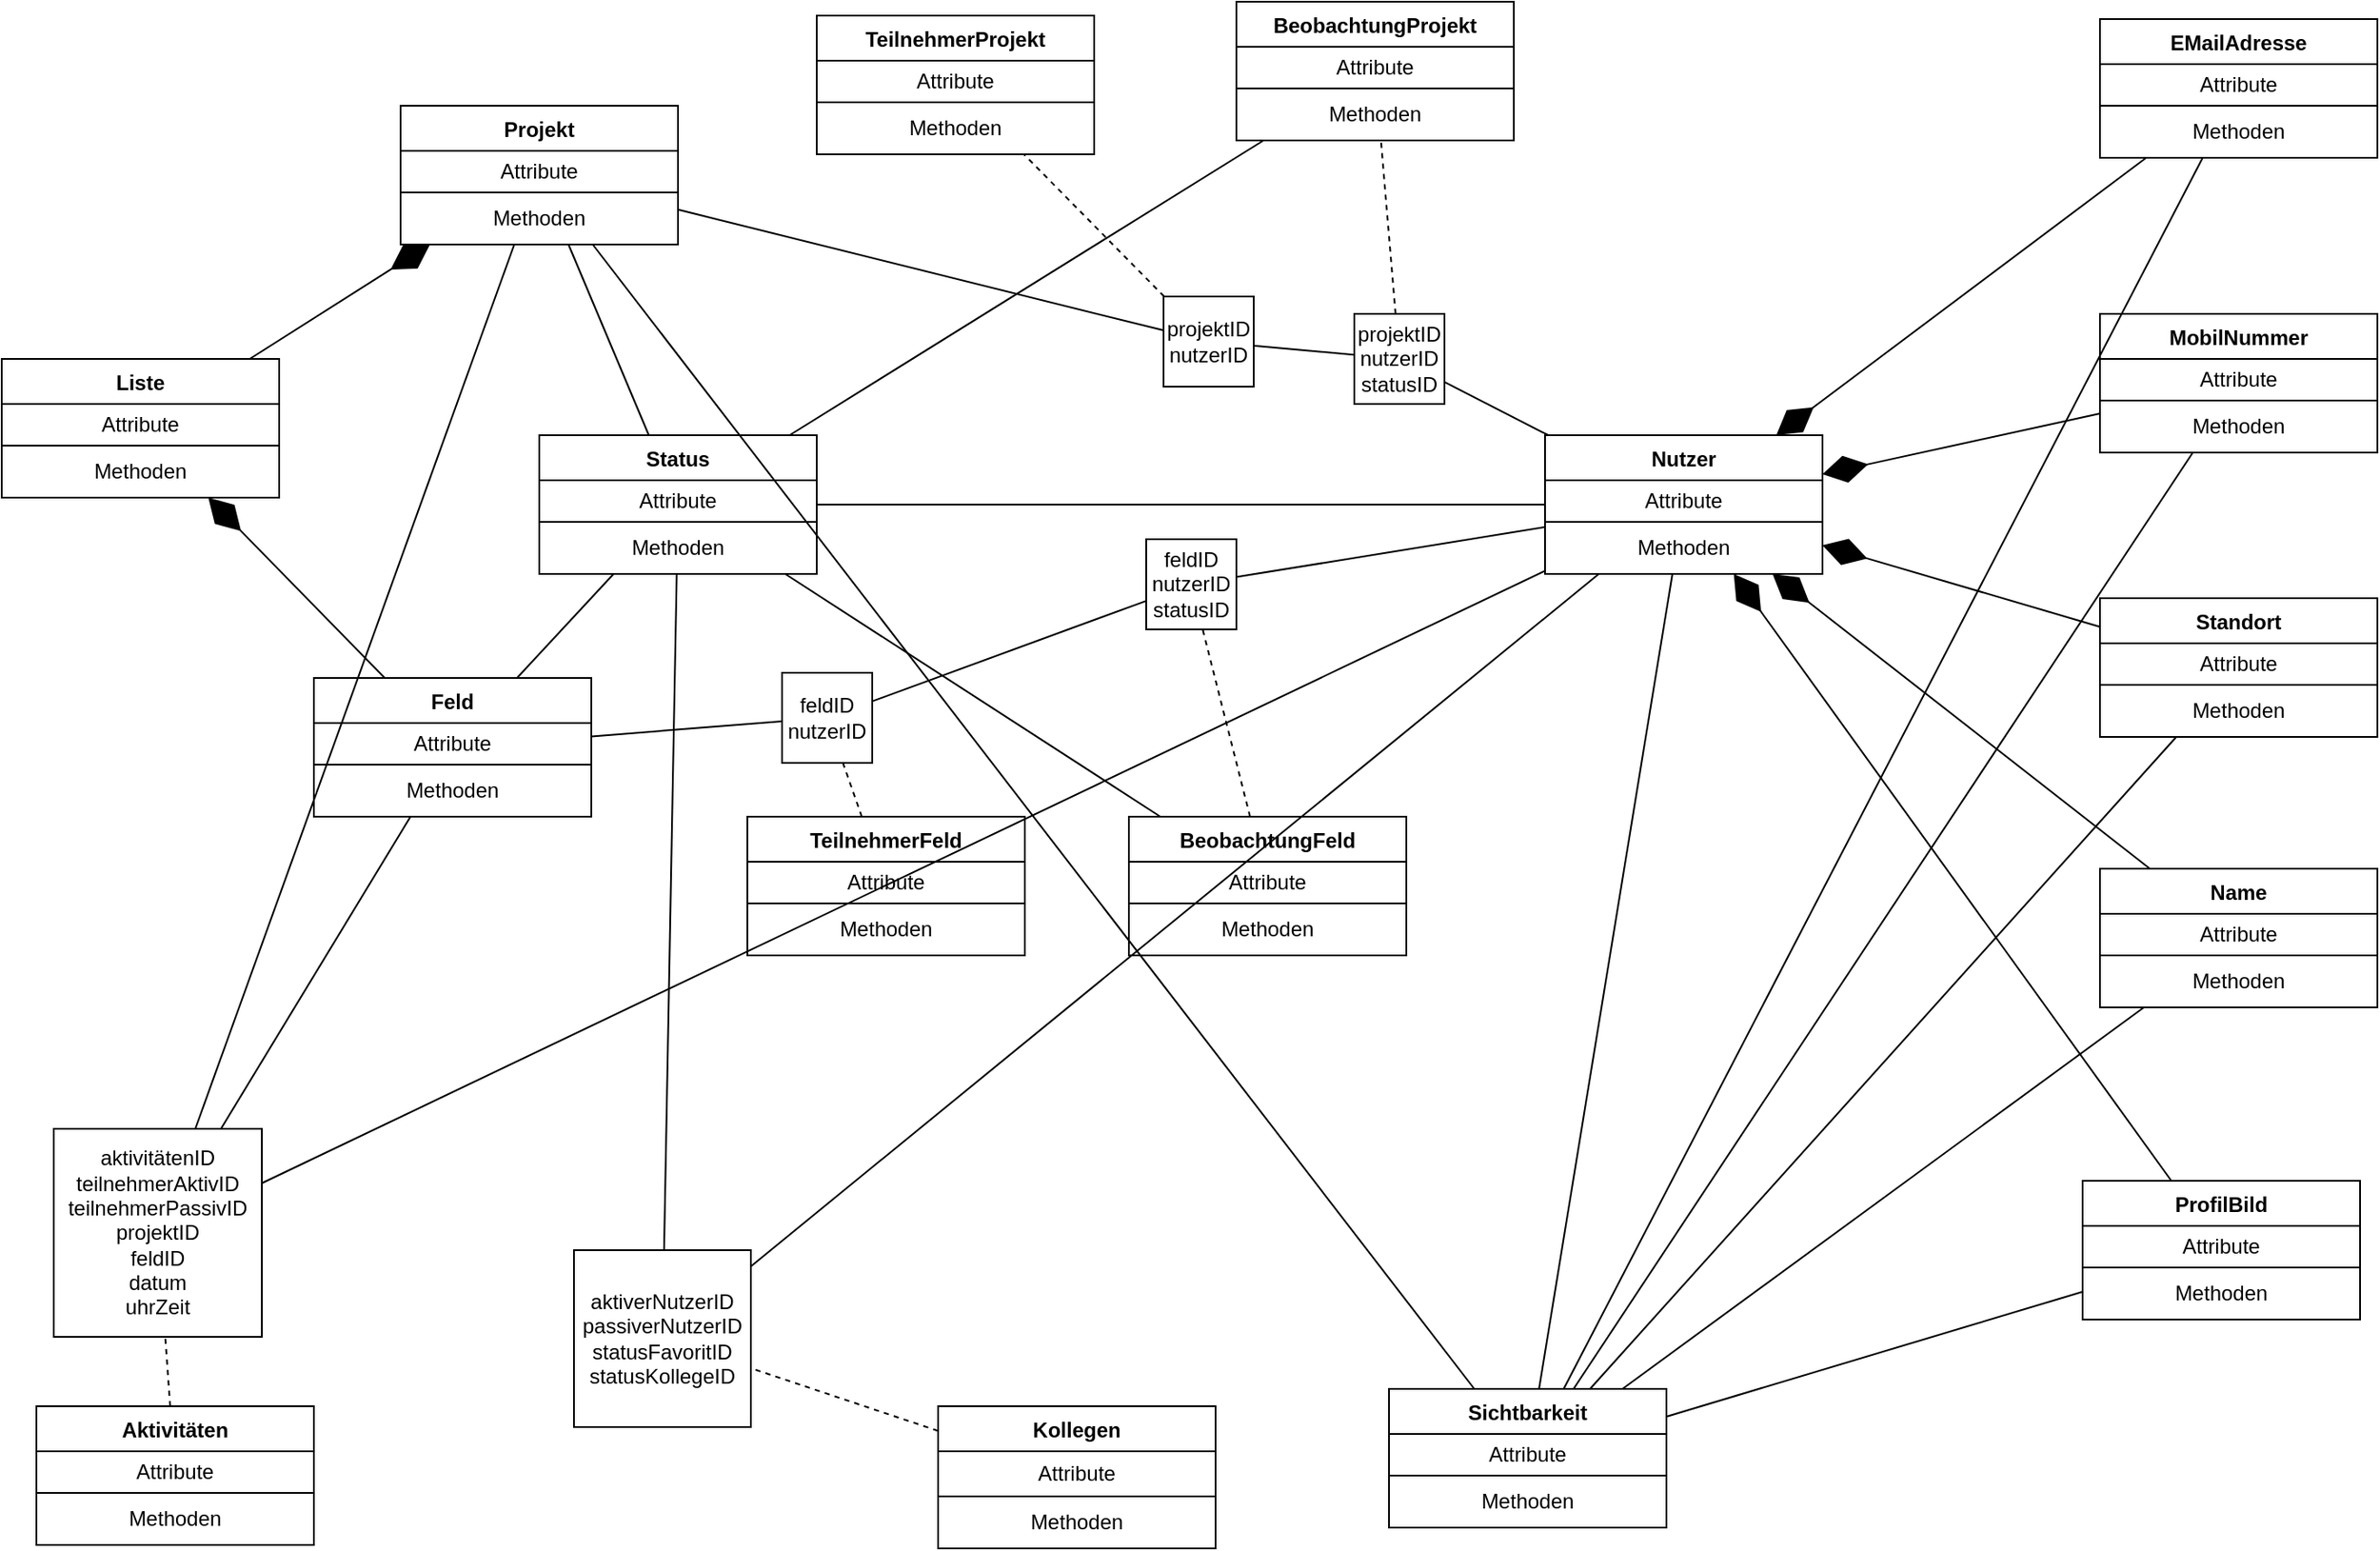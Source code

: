 <mxfile version="28.1.2">
  <diagram name="Seite-1" id="yJmWb4zuSOUMpIMYGWpV">
    <mxGraphModel dx="1959" dy="989" grid="1" gridSize="10" guides="1" tooltips="1" connect="1" arrows="1" fold="1" page="1" pageScale="1" pageWidth="4681" pageHeight="3300" math="0" shadow="0">
      <root>
        <mxCell id="0" />
        <mxCell id="1" parent="0" />
        <mxCell id="WLCHYyO5Q0IOR07KiXw6-13" value="EMailAdresse" style="swimlane;fontStyle=1;align=center;verticalAlign=top;childLayout=stackLayout;horizontal=1;startSize=26;horizontalStack=0;resizeParent=1;resizeParentMax=0;resizeLast=0;collapsible=1;marginBottom=0;whiteSpace=wrap;html=1;" parent="1" vertex="1">
          <mxGeometry x="1250" y="10" width="160" height="80" as="geometry" />
        </mxCell>
        <mxCell id="WLCHYyO5Q0IOR07KiXw6-264" value="&lt;span style=&quot;font-weight: normal;&quot;&gt;Attribute&lt;/span&gt;" style="swimlane;whiteSpace=wrap;html=1;startSize=26;" parent="WLCHYyO5Q0IOR07KiXw6-13" vertex="1" collapsed="1">
          <mxGeometry y="26" width="160" height="24" as="geometry">
            <mxRectangle y="26" width="160" height="135" as="alternateBounds" />
          </mxGeometry>
        </mxCell>
        <mxCell id="WLCHYyO5Q0IOR07KiXw6-44" value="- mailID: int" style="text;strokeColor=none;fillColor=none;align=left;verticalAlign=top;spacingLeft=4;spacingRight=4;overflow=hidden;rotatable=0;points=[[0,0.5],[1,0.5]];portConstraint=eastwest;whiteSpace=wrap;html=1;" parent="WLCHYyO5Q0IOR07KiXw6-264" vertex="1">
          <mxGeometry y="25" width="160" height="26" as="geometry" />
        </mxCell>
        <mxCell id="WLCHYyO5Q0IOR07KiXw6-14" value="- eMailAdresse: String" style="text;strokeColor=none;fillColor=none;align=left;verticalAlign=top;spacingLeft=4;spacingRight=4;overflow=hidden;rotatable=0;points=[[0,0.5],[1,0.5]];portConstraint=eastwest;whiteSpace=wrap;html=1;" parent="WLCHYyO5Q0IOR07KiXw6-264" vertex="1">
          <mxGeometry y="51" width="160" height="26" as="geometry" />
        </mxCell>
        <mxCell id="WLCHYyO5Q0IOR07KiXw6-42" value="- eMailAdresseAlt: String" style="text;strokeColor=none;fillColor=none;align=left;verticalAlign=top;spacingLeft=4;spacingRight=4;overflow=hidden;rotatable=0;points=[[0,0.5],[1,0.5]];portConstraint=eastwest;whiteSpace=wrap;html=1;" parent="WLCHYyO5Q0IOR07KiXw6-264" vertex="1">
          <mxGeometry y="77" width="160" height="26" as="geometry" />
        </mxCell>
        <mxCell id="WLCHYyO5Q0IOR07KiXw6-41" value="- sichtbarkeitID: int" style="text;strokeColor=none;fillColor=none;align=left;verticalAlign=top;spacingLeft=4;spacingRight=4;overflow=hidden;rotatable=0;points=[[0,0.5],[1,0.5]];portConstraint=eastwest;whiteSpace=wrap;html=1;" parent="WLCHYyO5Q0IOR07KiXw6-264" vertex="1">
          <mxGeometry y="103" width="160" height="26" as="geometry" />
        </mxCell>
        <mxCell id="WLCHYyO5Q0IOR07KiXw6-265" value="&lt;span style=&quot;font-weight: normal;&quot;&gt;Methoden&lt;/span&gt;" style="swimlane;whiteSpace=wrap;html=1;startSize=30;" parent="WLCHYyO5Q0IOR07KiXw6-13" vertex="1" collapsed="1">
          <mxGeometry y="50" width="160" height="30" as="geometry">
            <mxRectangle y="50" width="160" height="231" as="alternateBounds" />
          </mxGeometry>
        </mxCell>
        <mxCell id="WLCHYyO5Q0IOR07KiXw6-16" value="+ get&lt;span style=&quot;white-space: pre;&quot;&gt;&#x9;&lt;/span&gt;()&lt;div&gt;&lt;br&gt;&lt;/div&gt;&lt;div&gt;mailID&lt;/div&gt;&lt;div&gt;eMailAdresse&lt;/div&gt;&lt;div&gt;eMailAdresseAlt&lt;/div&gt;&lt;div&gt;sichtbarkeitID&lt;/div&gt;" style="text;strokeColor=none;fillColor=none;align=left;verticalAlign=top;spacingLeft=4;spacingRight=4;overflow=hidden;rotatable=0;points=[[0,0.5],[1,0.5]];portConstraint=eastwest;whiteSpace=wrap;html=1;" parent="WLCHYyO5Q0IOR07KiXw6-265" vertex="1">
          <mxGeometry y="31" width="160" height="104" as="geometry" />
        </mxCell>
        <mxCell id="WLCHYyO5Q0IOR07KiXw6-269" value="+ set&lt;span style=&quot;white-space: pre;&quot;&gt;&#x9;&lt;/span&gt;()&lt;div&gt;&lt;br&gt;&lt;/div&gt;&lt;div&gt;eMailAdresse&lt;/div&gt;&lt;div&gt;eMailAdresseAlt&lt;/div&gt;&lt;div&gt;sichtbarkeitID&lt;/div&gt;" style="text;strokeColor=none;fillColor=none;align=left;verticalAlign=top;spacingLeft=4;spacingRight=4;overflow=hidden;rotatable=0;points=[[0,0.5],[1,0.5]];portConstraint=eastwest;whiteSpace=wrap;html=1;" parent="WLCHYyO5Q0IOR07KiXw6-265" vertex="1">
          <mxGeometry y="125" width="160" height="84" as="geometry" />
        </mxCell>
        <mxCell id="WLCHYyO5Q0IOR07KiXw6-268" value="+ __constructor" style="text;strokeColor=none;fillColor=none;align=left;verticalAlign=top;spacingLeft=4;spacingRight=4;overflow=hidden;rotatable=0;points=[[0,0.5],[1,0.5]];portConstraint=eastwest;whiteSpace=wrap;html=1;" parent="WLCHYyO5Q0IOR07KiXw6-265" vertex="1">
          <mxGeometry y="205" width="160" height="26" as="geometry" />
        </mxCell>
        <mxCell id="WLCHYyO5Q0IOR07KiXw6-17" value="Liste" style="swimlane;fontStyle=1;align=center;verticalAlign=top;childLayout=stackLayout;horizontal=1;startSize=26;horizontalStack=0;resizeParent=1;resizeParentMax=0;resizeLast=0;collapsible=1;marginBottom=0;whiteSpace=wrap;html=1;" parent="1" vertex="1">
          <mxGeometry x="40" y="206" width="160" height="80" as="geometry" />
        </mxCell>
        <mxCell id="WLCHYyO5Q0IOR07KiXw6-237" value="&lt;span style=&quot;font-weight: normal;&quot;&gt;Attribute&lt;/span&gt;" style="swimlane;whiteSpace=wrap;html=1;startSize=26;" parent="WLCHYyO5Q0IOR07KiXw6-17" vertex="1" collapsed="1">
          <mxGeometry y="26" width="160" height="24" as="geometry">
            <mxRectangle y="26" width="160" height="110" as="alternateBounds" />
          </mxGeometry>
        </mxCell>
        <mxCell id="WLCHYyO5Q0IOR07KiXw6-78" value="- listeID: int" style="text;strokeColor=none;fillColor=none;align=left;verticalAlign=top;spacingLeft=4;spacingRight=4;overflow=hidden;rotatable=0;points=[[0,0.5],[1,0.5]];portConstraint=eastwest;whiteSpace=wrap;html=1;" parent="WLCHYyO5Q0IOR07KiXw6-237" vertex="1">
          <mxGeometry y="26" width="160" height="26" as="geometry" />
        </mxCell>
        <mxCell id="WLCHYyO5Q0IOR07KiXw6-79" value="- projektID: int" style="text;strokeColor=none;fillColor=none;align=left;verticalAlign=top;spacingLeft=4;spacingRight=4;overflow=hidden;rotatable=0;points=[[0,0.5],[1,0.5]];portConstraint=eastwest;whiteSpace=wrap;html=1;" parent="WLCHYyO5Q0IOR07KiXw6-237" vertex="1">
          <mxGeometry y="52" width="160" height="26" as="geometry" />
        </mxCell>
        <mxCell id="WLCHYyO5Q0IOR07KiXw6-18" value="- listeName: String" style="text;strokeColor=none;fillColor=none;align=left;verticalAlign=top;spacingLeft=4;spacingRight=4;overflow=hidden;rotatable=0;points=[[0,0.5],[1,0.5]];portConstraint=eastwest;whiteSpace=wrap;html=1;" parent="WLCHYyO5Q0IOR07KiXw6-237" vertex="1">
          <mxGeometry y="78" width="160" height="26" as="geometry" />
        </mxCell>
        <mxCell id="WLCHYyO5Q0IOR07KiXw6-238" value="&lt;span style=&quot;font-weight: normal;&quot;&gt;Methoden&lt;/span&gt;" style="swimlane;whiteSpace=wrap;html=1;startSize=30;" parent="WLCHYyO5Q0IOR07KiXw6-17" vertex="1" collapsed="1">
          <mxGeometry y="50" width="160" height="30" as="geometry">
            <mxRectangle y="136" width="160" height="190" as="alternateBounds" />
          </mxGeometry>
        </mxCell>
        <mxCell id="WLCHYyO5Q0IOR07KiXw6-20" value="+ get&lt;span style=&quot;white-space: pre;&quot;&gt;&#x9;&lt;/span&gt;()&lt;div&gt;listeID&lt;/div&gt;&lt;div&gt;projektID&lt;/div&gt;&lt;div&gt;listeName&lt;/div&gt;" style="text;strokeColor=none;fillColor=none;align=left;verticalAlign=top;spacingLeft=4;spacingRight=4;overflow=hidden;rotatable=0;points=[[0,0.5],[1,0.5]];portConstraint=eastwest;whiteSpace=wrap;html=1;" parent="WLCHYyO5Q0IOR07KiXw6-238" vertex="1">
          <mxGeometry y="32" width="160" height="68" as="geometry" />
        </mxCell>
        <mxCell id="WLCHYyO5Q0IOR07KiXw6-204" value="+ set&lt;span style=&quot;white-space: pre;&quot;&gt;&#x9;&lt;/span&gt;()&lt;div&gt;&lt;br&gt;&lt;/div&gt;&lt;div&gt;listeName&lt;/div&gt;" style="text;strokeColor=none;fillColor=none;align=left;verticalAlign=top;spacingLeft=4;spacingRight=4;overflow=hidden;rotatable=0;points=[[0,0.5],[1,0.5]];portConstraint=eastwest;whiteSpace=wrap;html=1;" parent="WLCHYyO5Q0IOR07KiXw6-238" vertex="1">
          <mxGeometry y="96" width="160" height="60" as="geometry" />
        </mxCell>
        <mxCell id="WLCHYyO5Q0IOR07KiXw6-203" value="+ __construct" style="text;strokeColor=none;fillColor=none;align=left;verticalAlign=top;spacingLeft=4;spacingRight=4;overflow=hidden;rotatable=0;points=[[0,0.5],[1,0.5]];portConstraint=eastwest;whiteSpace=wrap;html=1;" parent="WLCHYyO5Q0IOR07KiXw6-238" vertex="1">
          <mxGeometry y="156" width="160" height="26" as="geometry" />
        </mxCell>
        <mxCell id="WLCHYyO5Q0IOR07KiXw6-21" value="Nutzer" style="swimlane;fontStyle=1;align=center;verticalAlign=top;childLayout=stackLayout;horizontal=1;startSize=26;horizontalStack=0;resizeParent=1;resizeParentMax=0;resizeLast=0;collapsible=1;marginBottom=0;whiteSpace=wrap;html=1;" parent="1" vertex="1">
          <mxGeometry x="930" y="250" width="160" height="80" as="geometry" />
        </mxCell>
        <mxCell id="WLCHYyO5Q0IOR07KiXw6-255" value="&lt;span style=&quot;font-weight: normal;&quot;&gt;Attribute&lt;/span&gt;" style="swimlane;whiteSpace=wrap;html=1;startSize=26;" parent="WLCHYyO5Q0IOR07KiXw6-21" vertex="1" collapsed="1">
          <mxGeometry y="26" width="160" height="24" as="geometry">
            <mxRectangle y="26" width="160" height="230" as="alternateBounds" />
          </mxGeometry>
        </mxCell>
        <mxCell id="WLCHYyO5Q0IOR07KiXw6-22" value="- nutzerID: int" style="text;strokeColor=none;fillColor=none;align=left;verticalAlign=top;spacingLeft=4;spacingRight=4;overflow=hidden;rotatable=0;points=[[0,0.5],[1,0.5]];portConstraint=eastwest;whiteSpace=wrap;html=1;" parent="WLCHYyO5Q0IOR07KiXw6-255" vertex="1">
          <mxGeometry y="24" width="160" height="26" as="geometry" />
        </mxCell>
        <mxCell id="WLCHYyO5Q0IOR07KiXw6-34" value="- benutzerName: String" style="text;strokeColor=none;fillColor=none;align=left;verticalAlign=top;spacingLeft=4;spacingRight=4;overflow=hidden;rotatable=0;points=[[0,0.5],[1,0.5]];portConstraint=eastwest;whiteSpace=wrap;html=1;" parent="WLCHYyO5Q0IOR07KiXw6-255" vertex="1">
          <mxGeometry y="50" width="160" height="26" as="geometry" />
        </mxCell>
        <mxCell id="WLCHYyO5Q0IOR07KiXw6-33" value="- anzeigeName: String" style="text;strokeColor=none;fillColor=none;align=left;verticalAlign=top;spacingLeft=4;spacingRight=4;overflow=hidden;rotatable=0;points=[[0,0.5],[1,0.5]];portConstraint=eastwest;whiteSpace=wrap;html=1;" parent="WLCHYyO5Q0IOR07KiXw6-255" vertex="1">
          <mxGeometry y="76" width="160" height="26" as="geometry" />
        </mxCell>
        <mxCell id="WLCHYyO5Q0IOR07KiXw6-32" value="- passwort: String" style="text;strokeColor=none;fillColor=none;align=left;verticalAlign=top;spacingLeft=4;spacingRight=4;overflow=hidden;rotatable=0;points=[[0,0.5],[1,0.5]];portConstraint=eastwest;whiteSpace=wrap;html=1;" parent="WLCHYyO5Q0IOR07KiXw6-255" vertex="1">
          <mxGeometry y="102" width="160" height="26" as="geometry" />
        </mxCell>
        <mxCell id="WLCHYyO5Q0IOR07KiXw6-104" value="- statusID: int" style="text;strokeColor=none;fillColor=none;align=left;verticalAlign=top;spacingLeft=4;spacingRight=4;overflow=hidden;rotatable=0;points=[[0,0.5],[1,0.5]];portConstraint=eastwest;whiteSpace=wrap;html=1;" parent="WLCHYyO5Q0IOR07KiXw6-255" vertex="1">
          <mxGeometry y="128" width="160" height="26" as="geometry" />
        </mxCell>
        <mxCell id="WLCHYyO5Q0IOR07KiXw6-105" value="- sichtbarkeitID: int" style="text;strokeColor=none;fillColor=none;align=left;verticalAlign=top;spacingLeft=4;spacingRight=4;overflow=hidden;rotatable=0;points=[[0,0.5],[1,0.5]];portConstraint=eastwest;whiteSpace=wrap;html=1;" parent="WLCHYyO5Q0IOR07KiXw6-255" vertex="1">
          <mxGeometry y="154" width="160" height="26" as="geometry" />
        </mxCell>
        <mxCell id="WLCHYyO5Q0IOR07KiXw6-185" value="- aktivitätenID: int" style="text;strokeColor=none;fillColor=none;align=left;verticalAlign=top;spacingLeft=4;spacingRight=4;overflow=hidden;rotatable=0;points=[[0,0.5],[1,0.5]];portConstraint=eastwest;whiteSpace=wrap;html=1;" parent="WLCHYyO5Q0IOR07KiXw6-255" vertex="1">
          <mxGeometry y="176" width="160" height="26" as="geometry" />
        </mxCell>
        <mxCell id="WLCHYyO5Q0IOR07KiXw6-192" value="- geblockt: boolean" style="text;strokeColor=none;fillColor=none;align=left;verticalAlign=top;spacingLeft=4;spacingRight=4;overflow=hidden;rotatable=0;points=[[0,0.5],[1,0.5]];portConstraint=eastwest;whiteSpace=wrap;html=1;" parent="WLCHYyO5Q0IOR07KiXw6-255" vertex="1">
          <mxGeometry y="200" width="160" height="26" as="geometry" />
        </mxCell>
        <mxCell id="WLCHYyO5Q0IOR07KiXw6-256" value="&lt;span style=&quot;font-weight: normal;&quot;&gt;Methoden&lt;/span&gt;" style="swimlane;whiteSpace=wrap;html=1;startSize=30;" parent="WLCHYyO5Q0IOR07KiXw6-21" vertex="1" collapsed="1">
          <mxGeometry y="50" width="160" height="30" as="geometry">
            <mxRectangle y="50" width="160" height="430" as="alternateBounds" />
          </mxGeometry>
        </mxCell>
        <mxCell id="WLCHYyO5Q0IOR07KiXw6-24" value="+ get&lt;span style=&quot;white-space: pre;&quot;&gt;&#x9;&lt;/span&gt;()&lt;div&gt;&lt;br&gt;&lt;/div&gt;&lt;div&gt;nutzerID&lt;/div&gt;&lt;div&gt;benutzerName&lt;/div&gt;&lt;div&gt;anzeigeName&lt;/div&gt;&lt;div&gt;passwort&lt;/div&gt;&lt;div&gt;statusID&lt;/div&gt;&lt;div&gt;sichtbarkeitID&lt;/div&gt;&lt;div&gt;aktivitätenID&lt;/div&gt;&lt;div&gt;geblockt&lt;/div&gt;" style="text;strokeColor=none;fillColor=none;align=left;verticalAlign=top;spacingLeft=4;spacingRight=4;overflow=hidden;rotatable=0;points=[[0,0.5],[1,0.5]];portConstraint=eastwest;whiteSpace=wrap;html=1;" parent="WLCHYyO5Q0IOR07KiXw6-256" vertex="1">
          <mxGeometry y="32" width="160" height="154" as="geometry" />
        </mxCell>
        <mxCell id="WLCHYyO5Q0IOR07KiXw6-262" value="+ set&lt;span style=&quot;white-space: pre;&quot;&gt;&#x9;&lt;/span&gt;()&lt;div&gt;&lt;br&gt;&lt;/div&gt;&lt;div&gt;benutzerName&lt;/div&gt;&lt;div&gt;anzeigeName&lt;/div&gt;&lt;div&gt;statusID&lt;/div&gt;&lt;div&gt;sichtbarkeitID&lt;/div&gt;" style="text;strokeColor=none;fillColor=none;align=left;verticalAlign=top;spacingLeft=4;spacingRight=4;overflow=hidden;rotatable=0;points=[[0,0.5],[1,0.5]];portConstraint=eastwest;whiteSpace=wrap;html=1;" parent="WLCHYyO5Q0IOR07KiXw6-256" vertex="1">
          <mxGeometry y="186" width="160" height="104" as="geometry" />
        </mxCell>
        <mxCell id="WLCHYyO5Q0IOR07KiXw6-261" value="+ __constructor&lt;div&gt;&lt;br&gt;&lt;/div&gt;&lt;div&gt;+ factory&lt;span style=&quot;white-space: pre;&quot;&gt;&#x9;&lt;/span&gt;()&lt;/div&gt;&lt;div&gt;&lt;br&gt;&lt;/div&gt;&lt;div&gt;projekt&lt;/div&gt;&lt;div&gt;liste&lt;/div&gt;&lt;div&gt;feld&lt;/div&gt;&lt;div&gt;teilnehmerProjekt&lt;/div&gt;&lt;div&gt;teilnehmerFeld&lt;/div&gt;&lt;div&gt;&lt;br&gt;&lt;/div&gt;" style="text;strokeColor=none;fillColor=none;align=left;verticalAlign=top;spacingLeft=4;spacingRight=4;overflow=hidden;rotatable=0;points=[[0,0.5],[1,0.5]];portConstraint=eastwest;whiteSpace=wrap;html=1;" parent="WLCHYyO5Q0IOR07KiXw6-256" vertex="1">
          <mxGeometry y="290" width="160" height="140" as="geometry" />
        </mxCell>
        <mxCell id="WLCHYyO5Q0IOR07KiXw6-25" value="Projekt" style="swimlane;fontStyle=1;align=center;verticalAlign=top;childLayout=stackLayout;horizontal=1;startSize=26;horizontalStack=0;resizeParent=1;resizeParentMax=0;resizeLast=0;collapsible=1;marginBottom=0;whiteSpace=wrap;html=1;" parent="1" vertex="1">
          <mxGeometry x="270" y="60" width="160" height="80" as="geometry" />
        </mxCell>
        <mxCell id="WLCHYyO5Q0IOR07KiXw6-239" value="&lt;span style=&quot;font-weight: normal;&quot;&gt;Attribute&lt;/span&gt;" style="swimlane;whiteSpace=wrap;html=1;startSize=24;" parent="WLCHYyO5Q0IOR07KiXw6-25" vertex="1" collapsed="1">
          <mxGeometry y="26" width="160" height="24" as="geometry">
            <mxRectangle y="26" width="160" height="160" as="alternateBounds" />
          </mxGeometry>
        </mxCell>
        <mxCell id="WLCHYyO5Q0IOR07KiXw6-76" value="- projektID: int" style="text;strokeColor=none;fillColor=none;align=left;verticalAlign=top;spacingLeft=4;spacingRight=4;overflow=hidden;rotatable=0;points=[[0,0.5],[1,0.5]];portConstraint=eastwest;whiteSpace=wrap;html=1;" parent="WLCHYyO5Q0IOR07KiXw6-239" vertex="1">
          <mxGeometry y="26" width="160" height="26" as="geometry" />
        </mxCell>
        <mxCell id="WLCHYyO5Q0IOR07KiXw6-191" value="- leiterID: int" style="text;strokeColor=none;fillColor=none;align=left;verticalAlign=top;spacingLeft=4;spacingRight=4;overflow=hidden;rotatable=0;points=[[0,0.5],[1,0.5]];portConstraint=eastwest;whiteSpace=wrap;html=1;" parent="WLCHYyO5Q0IOR07KiXw6-239" vertex="1">
          <mxGeometry y="53" width="160" height="26" as="geometry" />
        </mxCell>
        <mxCell id="WLCHYyO5Q0IOR07KiXw6-77" value="- projektName: String" style="text;strokeColor=none;fillColor=none;align=left;verticalAlign=top;spacingLeft=4;spacingRight=4;overflow=hidden;rotatable=0;points=[[0,0.5],[1,0.5]];portConstraint=eastwest;whiteSpace=wrap;html=1;" parent="WLCHYyO5Q0IOR07KiXw6-239" vertex="1">
          <mxGeometry y="79" width="160" height="26" as="geometry" />
        </mxCell>
        <mxCell id="WLCHYyO5Q0IOR07KiXw6-26" value="- sichtbarkeitID: int" style="text;strokeColor=none;fillColor=none;align=left;verticalAlign=top;spacingLeft=4;spacingRight=4;overflow=hidden;rotatable=0;points=[[0,0.5],[1,0.5]];portConstraint=eastwest;whiteSpace=wrap;html=1;" parent="WLCHYyO5Q0IOR07KiXw6-239" vertex="1">
          <mxGeometry y="105" width="160" height="26" as="geometry" />
        </mxCell>
        <mxCell id="WLCHYyO5Q0IOR07KiXw6-102" value="- statusID: int" style="text;strokeColor=none;fillColor=none;align=left;verticalAlign=top;spacingLeft=4;spacingRight=4;overflow=hidden;rotatable=0;points=[[0,0.5],[1,0.5]];portConstraint=eastwest;whiteSpace=wrap;html=1;" parent="WLCHYyO5Q0IOR07KiXw6-239" vertex="1">
          <mxGeometry y="131" width="160" height="26" as="geometry" />
        </mxCell>
        <mxCell id="WLCHYyO5Q0IOR07KiXw6-240" value="&lt;span style=&quot;font-weight: normal;&quot;&gt;Methoden&lt;/span&gt;" style="swimlane;whiteSpace=wrap;html=1;startSize=30;" parent="WLCHYyO5Q0IOR07KiXw6-25" vertex="1" collapsed="1">
          <mxGeometry y="50" width="160" height="30" as="geometry">
            <mxRectangle y="186" width="160" height="280" as="alternateBounds" />
          </mxGeometry>
        </mxCell>
        <mxCell id="WLCHYyO5Q0IOR07KiXw6-28" value="+ get&lt;span style=&quot;white-space: pre;&quot;&gt;&#x9;&lt;/span&gt;()&lt;div&gt;&lt;br&gt;&lt;/div&gt;&lt;div&gt;projektID&lt;/div&gt;&lt;div&gt;leiterID&lt;/div&gt;&lt;div&gt;projektName&lt;/div&gt;&lt;div&gt;sichtbarkeitID&lt;/div&gt;&lt;div&gt;statusID&lt;/div&gt;" style="text;strokeColor=none;fillColor=none;align=left;verticalAlign=top;spacingLeft=4;spacingRight=4;overflow=hidden;rotatable=0;points=[[0,0.5],[1,0.5]];portConstraint=eastwest;whiteSpace=wrap;html=1;" parent="WLCHYyO5Q0IOR07KiXw6-240" vertex="1">
          <mxGeometry y="34" width="160" height="114" as="geometry" />
        </mxCell>
        <mxCell id="WLCHYyO5Q0IOR07KiXw6-242" value="+ set&lt;span style=&quot;white-space: pre;&quot;&gt;&#x9;&lt;/span&gt;()&lt;div&gt;&lt;br&gt;&lt;/div&gt;&lt;div&gt;leiterID&lt;/div&gt;&lt;div&gt;projektName&lt;/div&gt;&lt;div&gt;sichtbarkeitID&lt;/div&gt;&lt;div&gt;statusID&lt;/div&gt;" style="text;strokeColor=none;fillColor=none;align=left;verticalAlign=top;spacingLeft=4;spacingRight=4;overflow=hidden;rotatable=0;points=[[0,0.5],[1,0.5]];portConstraint=eastwest;whiteSpace=wrap;html=1;" parent="WLCHYyO5Q0IOR07KiXw6-240" vertex="1">
          <mxGeometry y="145" width="160" height="100" as="geometry" />
        </mxCell>
        <mxCell id="WLCHYyO5Q0IOR07KiXw6-241" value="+ __constructor" style="text;strokeColor=none;fillColor=none;align=left;verticalAlign=top;spacingLeft=4;spacingRight=4;overflow=hidden;rotatable=0;points=[[0,0.5],[1,0.5]];portConstraint=eastwest;whiteSpace=wrap;html=1;" parent="WLCHYyO5Q0IOR07KiXw6-240" vertex="1">
          <mxGeometry y="245" width="160" height="26" as="geometry" />
        </mxCell>
        <mxCell id="WLCHYyO5Q0IOR07KiXw6-46" value="" style="endArrow=diamondThin;endFill=1;endSize=24;html=1;rounded=0;" parent="1" source="WLCHYyO5Q0IOR07KiXw6-13" target="WLCHYyO5Q0IOR07KiXw6-21" edge="1">
          <mxGeometry width="160" relative="1" as="geometry">
            <mxPoint x="650" y="430" as="sourcePoint" />
            <mxPoint x="810" y="430" as="targetPoint" />
          </mxGeometry>
        </mxCell>
        <mxCell id="WLCHYyO5Q0IOR07KiXw6-47" value="MobilNummer" style="swimlane;fontStyle=1;align=center;verticalAlign=top;childLayout=stackLayout;horizontal=1;startSize=26;horizontalStack=0;resizeParent=1;resizeParentMax=0;resizeLast=0;collapsible=1;marginBottom=0;whiteSpace=wrap;html=1;" parent="1" vertex="1">
          <mxGeometry x="1250" y="180" width="160" height="80" as="geometry" />
        </mxCell>
        <mxCell id="WLCHYyO5Q0IOR07KiXw6-266" value="&lt;span style=&quot;font-weight: normal;&quot;&gt;Attribute&lt;/span&gt;" style="swimlane;whiteSpace=wrap;html=1;startSize=26;" parent="WLCHYyO5Q0IOR07KiXw6-47" vertex="1" collapsed="1">
          <mxGeometry y="26" width="160" height="24" as="geometry">
            <mxRectangle y="26" width="160" height="115" as="alternateBounds" />
          </mxGeometry>
        </mxCell>
        <mxCell id="WLCHYyO5Q0IOR07KiXw6-48" value="- mobilID: int" style="text;strokeColor=none;fillColor=none;align=left;verticalAlign=top;spacingLeft=4;spacingRight=4;overflow=hidden;rotatable=0;points=[[0,0.5],[1,0.5]];portConstraint=eastwest;whiteSpace=wrap;html=1;" parent="WLCHYyO5Q0IOR07KiXw6-266" vertex="1">
          <mxGeometry y="35" width="160" height="26" as="geometry" />
        </mxCell>
        <mxCell id="WLCHYyO5Q0IOR07KiXw6-49" value="- mobilNummer: String" style="text;strokeColor=none;fillColor=none;align=left;verticalAlign=top;spacingLeft=4;spacingRight=4;overflow=hidden;rotatable=0;points=[[0,0.5],[1,0.5]];portConstraint=eastwest;whiteSpace=wrap;html=1;" parent="WLCHYyO5Q0IOR07KiXw6-266" vertex="1">
          <mxGeometry y="62" width="160" height="26" as="geometry" />
        </mxCell>
        <mxCell id="WLCHYyO5Q0IOR07KiXw6-51" value="- sichtbarkeitID: int" style="text;strokeColor=none;fillColor=none;align=left;verticalAlign=top;spacingLeft=4;spacingRight=4;overflow=hidden;rotatable=0;points=[[0,0.5],[1,0.5]];portConstraint=eastwest;whiteSpace=wrap;html=1;" parent="WLCHYyO5Q0IOR07KiXw6-266" vertex="1">
          <mxGeometry y="88" width="160" height="26" as="geometry" />
        </mxCell>
        <mxCell id="WLCHYyO5Q0IOR07KiXw6-267" value="&lt;span style=&quot;font-weight: normal;&quot;&gt;Methoden&lt;/span&gt;" style="swimlane;whiteSpace=wrap;html=1;startSize=30;" parent="WLCHYyO5Q0IOR07KiXw6-47" vertex="1" collapsed="1">
          <mxGeometry y="50" width="160" height="30" as="geometry">
            <mxRectangle y="50" width="160" height="215" as="alternateBounds" />
          </mxGeometry>
        </mxCell>
        <mxCell id="WLCHYyO5Q0IOR07KiXw6-53" value="+ get&lt;span style=&quot;white-space: pre;&quot;&gt;&#x9;&lt;/span&gt;()&lt;div&gt;&lt;br&gt;&lt;/div&gt;&lt;div&gt;mobilID&lt;/div&gt;&lt;div&gt;mobilNummer&lt;/div&gt;&lt;div&gt;sichtbarkeitID&lt;/div&gt;" style="text;strokeColor=none;fillColor=none;align=left;verticalAlign=top;spacingLeft=4;spacingRight=4;overflow=hidden;rotatable=0;points=[[0,0.5],[1,0.5]];portConstraint=eastwest;whiteSpace=wrap;html=1;" parent="WLCHYyO5Q0IOR07KiXw6-267" vertex="1">
          <mxGeometry y="30" width="160" height="84" as="geometry" />
        </mxCell>
        <mxCell id="WLCHYyO5Q0IOR07KiXw6-271" value="+ set&lt;span style=&quot;white-space: pre;&quot;&gt;&#x9;&lt;/span&gt;()&lt;div&gt;&lt;br&gt;&lt;/div&gt;&lt;div&gt;mobilNummer&lt;/div&gt;&lt;div&gt;sichtbarkeitID&lt;/div&gt;" style="text;strokeColor=none;fillColor=none;align=left;verticalAlign=top;spacingLeft=4;spacingRight=4;overflow=hidden;rotatable=0;points=[[0,0.5],[1,0.5]];portConstraint=eastwest;whiteSpace=wrap;html=1;" parent="WLCHYyO5Q0IOR07KiXw6-267" vertex="1">
          <mxGeometry y="115" width="160" height="74" as="geometry" />
        </mxCell>
        <mxCell id="WLCHYyO5Q0IOR07KiXw6-270" value="+ __constructor" style="text;strokeColor=none;fillColor=none;align=left;verticalAlign=top;spacingLeft=4;spacingRight=4;overflow=hidden;rotatable=0;points=[[0,0.5],[1,0.5]];portConstraint=eastwest;whiteSpace=wrap;html=1;" parent="WLCHYyO5Q0IOR07KiXw6-267" vertex="1">
          <mxGeometry y="181" width="160" height="26" as="geometry" />
        </mxCell>
        <mxCell id="WLCHYyO5Q0IOR07KiXw6-54" value="" style="endArrow=diamondThin;endFill=1;endSize=24;html=1;rounded=0;" parent="1" source="WLCHYyO5Q0IOR07KiXw6-47" target="WLCHYyO5Q0IOR07KiXw6-21" edge="1">
          <mxGeometry width="160" relative="1" as="geometry">
            <mxPoint x="1016" y="606" as="sourcePoint" />
            <mxPoint x="920" y="360" as="targetPoint" />
          </mxGeometry>
        </mxCell>
        <mxCell id="WLCHYyO5Q0IOR07KiXw6-55" value="Standort" style="swimlane;fontStyle=1;align=center;verticalAlign=top;childLayout=stackLayout;horizontal=1;startSize=26;horizontalStack=0;resizeParent=1;resizeParentMax=0;resizeLast=0;collapsible=1;marginBottom=0;whiteSpace=wrap;html=1;" parent="1" vertex="1">
          <mxGeometry x="1250" y="344" width="160" height="80" as="geometry" />
        </mxCell>
        <mxCell id="WLCHYyO5Q0IOR07KiXw6-272" value="&lt;span style=&quot;font-weight: normal;&quot;&gt;Attribute&lt;/span&gt;" style="swimlane;whiteSpace=wrap;html=1;startSize=26;" parent="WLCHYyO5Q0IOR07KiXw6-55" vertex="1" collapsed="1">
          <mxGeometry y="26" width="160" height="24" as="geometry">
            <mxRectangle y="26" width="160" height="110" as="alternateBounds" />
          </mxGeometry>
        </mxCell>
        <mxCell id="WLCHYyO5Q0IOR07KiXw6-56" value="- standortID: int" style="text;strokeColor=none;fillColor=none;align=left;verticalAlign=top;spacingLeft=4;spacingRight=4;overflow=hidden;rotatable=0;points=[[0,0.5],[1,0.5]];portConstraint=eastwest;whiteSpace=wrap;html=1;" parent="WLCHYyO5Q0IOR07KiXw6-272" vertex="1">
          <mxGeometry y="26" width="160" height="26" as="geometry" />
        </mxCell>
        <mxCell id="WLCHYyO5Q0IOR07KiXw6-57" value="- standort: String" style="text;strokeColor=none;fillColor=none;align=left;verticalAlign=top;spacingLeft=4;spacingRight=4;overflow=hidden;rotatable=0;points=[[0,0.5],[1,0.5]];portConstraint=eastwest;whiteSpace=wrap;html=1;" parent="WLCHYyO5Q0IOR07KiXw6-272" vertex="1">
          <mxGeometry y="54" width="160" height="26" as="geometry" />
        </mxCell>
        <mxCell id="WLCHYyO5Q0IOR07KiXw6-58" value="- sichtbarkeitID: int" style="text;strokeColor=none;fillColor=none;align=left;verticalAlign=top;spacingLeft=4;spacingRight=4;overflow=hidden;rotatable=0;points=[[0,0.5],[1,0.5]];portConstraint=eastwest;whiteSpace=wrap;html=1;" parent="WLCHYyO5Q0IOR07KiXw6-272" vertex="1">
          <mxGeometry y="80" width="160" height="26" as="geometry" />
        </mxCell>
        <mxCell id="WLCHYyO5Q0IOR07KiXw6-273" value="&lt;span style=&quot;font-weight: normal;&quot;&gt;Methoden&lt;/span&gt;" style="swimlane;whiteSpace=wrap;html=1;startSize=30;" parent="WLCHYyO5Q0IOR07KiXw6-55" vertex="1" collapsed="1">
          <mxGeometry y="50" width="160" height="30" as="geometry">
            <mxRectangle y="50" width="160" height="200" as="alternateBounds" />
          </mxGeometry>
        </mxCell>
        <mxCell id="WLCHYyO5Q0IOR07KiXw6-60" value="+ get&lt;span style=&quot;white-space: pre;&quot;&gt;&#x9;&lt;/span&gt;()&lt;div&gt;&lt;br&gt;&lt;/div&gt;&lt;div&gt;standortID&lt;/div&gt;&lt;div&gt;standort&lt;/div&gt;&lt;div&gt;sichtbarkeitID&lt;/div&gt;" style="text;strokeColor=none;fillColor=none;align=left;verticalAlign=top;spacingLeft=4;spacingRight=4;overflow=hidden;rotatable=0;points=[[0,0.5],[1,0.5]];portConstraint=eastwest;whiteSpace=wrap;html=1;" parent="WLCHYyO5Q0IOR07KiXw6-273" vertex="1">
          <mxGeometry y="32" width="160" height="84" as="geometry" />
        </mxCell>
        <mxCell id="WLCHYyO5Q0IOR07KiXw6-275" value="+ set&lt;span style=&quot;white-space: pre;&quot;&gt;&#x9;&lt;/span&gt;()&lt;div&gt;&lt;br&gt;&lt;/div&gt;&lt;div&gt;standort&lt;/div&gt;&lt;div&gt;sichtbarkeitID&lt;/div&gt;" style="text;strokeColor=none;fillColor=none;align=left;verticalAlign=top;spacingLeft=4;spacingRight=4;overflow=hidden;rotatable=0;points=[[0,0.5],[1,0.5]];portConstraint=eastwest;whiteSpace=wrap;html=1;" parent="WLCHYyO5Q0IOR07KiXw6-273" vertex="1">
          <mxGeometry y="110" width="160" height="74" as="geometry" />
        </mxCell>
        <mxCell id="WLCHYyO5Q0IOR07KiXw6-274" value="+ __constructor" style="text;strokeColor=none;fillColor=none;align=left;verticalAlign=top;spacingLeft=4;spacingRight=4;overflow=hidden;rotatable=0;points=[[0,0.5],[1,0.5]];portConstraint=eastwest;whiteSpace=wrap;html=1;" parent="WLCHYyO5Q0IOR07KiXw6-273" vertex="1">
          <mxGeometry y="174" width="160" height="26" as="geometry" />
        </mxCell>
        <mxCell id="WLCHYyO5Q0IOR07KiXw6-61" value="" style="endArrow=diamondThin;endFill=1;endSize=24;html=1;rounded=0;" parent="1" source="WLCHYyO5Q0IOR07KiXw6-55" target="WLCHYyO5Q0IOR07KiXw6-21" edge="1">
          <mxGeometry width="160" relative="1" as="geometry">
            <mxPoint x="1260" y="355" as="sourcePoint" />
            <mxPoint x="1090" y="330" as="targetPoint" />
          </mxGeometry>
        </mxCell>
        <mxCell id="WLCHYyO5Q0IOR07KiXw6-62" value="Name" style="swimlane;fontStyle=1;align=center;verticalAlign=top;childLayout=stackLayout;horizontal=1;startSize=26;horizontalStack=0;resizeParent=1;resizeParentMax=0;resizeLast=0;collapsible=1;marginBottom=0;whiteSpace=wrap;html=1;" parent="1" vertex="1">
          <mxGeometry x="1250" y="500" width="160" height="80" as="geometry" />
        </mxCell>
        <mxCell id="WLCHYyO5Q0IOR07KiXw6-257" value="&lt;span style=&quot;font-weight: normal;&quot;&gt;Attribute&lt;/span&gt;" style="swimlane;whiteSpace=wrap;html=1;startSize=26;" parent="WLCHYyO5Q0IOR07KiXw6-62" vertex="1" collapsed="1">
          <mxGeometry y="26" width="160" height="24" as="geometry">
            <mxRectangle y="26" width="160" height="110" as="alternateBounds" />
          </mxGeometry>
        </mxCell>
        <mxCell id="WLCHYyO5Q0IOR07KiXw6-63" value="- nameID: int" style="text;strokeColor=none;fillColor=none;align=left;verticalAlign=top;spacingLeft=4;spacingRight=4;overflow=hidden;rotatable=0;points=[[0,0.5],[1,0.5]];portConstraint=eastwest;whiteSpace=wrap;html=1;" parent="WLCHYyO5Q0IOR07KiXw6-257" vertex="1">
          <mxGeometry y="26" width="160" height="26" as="geometry" />
        </mxCell>
        <mxCell id="WLCHYyO5Q0IOR07KiXw6-64" value="- name: String" style="text;strokeColor=none;fillColor=none;align=left;verticalAlign=top;spacingLeft=4;spacingRight=4;overflow=hidden;rotatable=0;points=[[0,0.5],[1,0.5]];portConstraint=eastwest;whiteSpace=wrap;html=1;" parent="WLCHYyO5Q0IOR07KiXw6-257" vertex="1">
          <mxGeometry y="52" width="160" height="26" as="geometry" />
        </mxCell>
        <mxCell id="WLCHYyO5Q0IOR07KiXw6-65" value="- sichtbarkeitID: int" style="text;strokeColor=none;fillColor=none;align=left;verticalAlign=top;spacingLeft=4;spacingRight=4;overflow=hidden;rotatable=0;points=[[0,0.5],[1,0.5]];portConstraint=eastwest;whiteSpace=wrap;html=1;" parent="WLCHYyO5Q0IOR07KiXw6-257" vertex="1">
          <mxGeometry y="78" width="160" height="26" as="geometry" />
        </mxCell>
        <mxCell id="WLCHYyO5Q0IOR07KiXw6-258" value="&lt;span style=&quot;font-weight: normal;&quot;&gt;Methoden&lt;/span&gt;" style="swimlane;whiteSpace=wrap;html=1;startSize=30;" parent="WLCHYyO5Q0IOR07KiXw6-62" vertex="1" collapsed="1">
          <mxGeometry y="50" width="160" height="30" as="geometry">
            <mxRectangle y="50" width="160" height="210" as="alternateBounds" />
          </mxGeometry>
        </mxCell>
        <mxCell id="WLCHYyO5Q0IOR07KiXw6-67" value="+ get&lt;span style=&quot;white-space: pre;&quot;&gt;&#x9;&lt;/span&gt;()&lt;div&gt;&lt;br&gt;&lt;/div&gt;&lt;div&gt;nameID&lt;/div&gt;&lt;div&gt;name&lt;/div&gt;&lt;div&gt;sichtbarkeitID&lt;/div&gt;" style="text;strokeColor=none;fillColor=none;align=left;verticalAlign=top;spacingLeft=4;spacingRight=4;overflow=hidden;rotatable=0;points=[[0,0.5],[1,0.5]];portConstraint=eastwest;whiteSpace=wrap;html=1;" parent="WLCHYyO5Q0IOR07KiXw6-258" vertex="1">
          <mxGeometry y="30" width="160" height="84" as="geometry" />
        </mxCell>
        <mxCell id="WLCHYyO5Q0IOR07KiXw6-277" value="+ set&lt;span style=&quot;white-space: pre;&quot;&gt;&#x9;&lt;/span&gt;()&lt;div&gt;&lt;br&gt;&lt;/div&gt;&lt;div&gt;name&lt;/div&gt;&lt;div&gt;sichtbarkeitID&lt;/div&gt;" style="text;strokeColor=none;fillColor=none;align=left;verticalAlign=top;spacingLeft=4;spacingRight=4;overflow=hidden;rotatable=0;points=[[0,0.5],[1,0.5]];portConstraint=eastwest;whiteSpace=wrap;html=1;" parent="WLCHYyO5Q0IOR07KiXw6-258" vertex="1">
          <mxGeometry y="112" width="160" height="74" as="geometry" />
        </mxCell>
        <mxCell id="WLCHYyO5Q0IOR07KiXw6-276" value="+ __constructor" style="text;strokeColor=none;fillColor=none;align=left;verticalAlign=top;spacingLeft=4;spacingRight=4;overflow=hidden;rotatable=0;points=[[0,0.5],[1,0.5]];portConstraint=eastwest;whiteSpace=wrap;html=1;" parent="WLCHYyO5Q0IOR07KiXw6-258" vertex="1">
          <mxGeometry y="180" width="160" height="26" as="geometry" />
        </mxCell>
        <mxCell id="WLCHYyO5Q0IOR07KiXw6-68" value="" style="endArrow=diamondThin;endFill=1;endSize=24;html=1;rounded=0;" parent="1" source="WLCHYyO5Q0IOR07KiXw6-62" target="WLCHYyO5Q0IOR07KiXw6-21" edge="1">
          <mxGeometry width="160" relative="1" as="geometry">
            <mxPoint x="1150" y="539" as="sourcePoint" />
            <mxPoint x="980" y="430" as="targetPoint" />
          </mxGeometry>
        </mxCell>
        <mxCell id="WLCHYyO5Q0IOR07KiXw6-69" value="ProfilBild" style="swimlane;fontStyle=1;align=center;verticalAlign=top;childLayout=stackLayout;horizontal=1;startSize=26;horizontalStack=0;resizeParent=1;resizeParentMax=0;resizeLast=0;collapsible=1;marginBottom=0;whiteSpace=wrap;html=1;" parent="1" vertex="1">
          <mxGeometry x="1240" y="680" width="160" height="80" as="geometry" />
        </mxCell>
        <mxCell id="WLCHYyO5Q0IOR07KiXw6-259" value="&lt;span style=&quot;font-weight: normal;&quot;&gt;Attribute&lt;/span&gt;" style="swimlane;whiteSpace=wrap;html=1;startSize=26;" parent="WLCHYyO5Q0IOR07KiXw6-69" vertex="1" collapsed="1">
          <mxGeometry y="26" width="160" height="24" as="geometry">
            <mxRectangle y="26" width="160" height="110" as="alternateBounds" />
          </mxGeometry>
        </mxCell>
        <mxCell id="WLCHYyO5Q0IOR07KiXw6-70" value="- profilBildID: int" style="text;strokeColor=none;fillColor=none;align=left;verticalAlign=top;spacingLeft=4;spacingRight=4;overflow=hidden;rotatable=0;points=[[0,0.5],[1,0.5]];portConstraint=eastwest;whiteSpace=wrap;html=1;" parent="WLCHYyO5Q0IOR07KiXw6-259" vertex="1">
          <mxGeometry y="27" width="160" height="26" as="geometry" />
        </mxCell>
        <mxCell id="WLCHYyO5Q0IOR07KiXw6-71" value="- dateiPfad: String" style="text;strokeColor=none;fillColor=none;align=left;verticalAlign=top;spacingLeft=4;spacingRight=4;overflow=hidden;rotatable=0;points=[[0,0.5],[1,0.5]];portConstraint=eastwest;whiteSpace=wrap;html=1;" parent="WLCHYyO5Q0IOR07KiXw6-259" vertex="1">
          <mxGeometry y="54" width="160" height="26" as="geometry" />
        </mxCell>
        <mxCell id="WLCHYyO5Q0IOR07KiXw6-72" value="- sichtbarkeitID: int" style="text;strokeColor=none;fillColor=none;align=left;verticalAlign=top;spacingLeft=4;spacingRight=4;overflow=hidden;rotatable=0;points=[[0,0.5],[1,0.5]];portConstraint=eastwest;whiteSpace=wrap;html=1;" parent="WLCHYyO5Q0IOR07KiXw6-259" vertex="1">
          <mxGeometry y="80" width="160" height="26" as="geometry" />
        </mxCell>
        <mxCell id="WLCHYyO5Q0IOR07KiXw6-260" value="&lt;span style=&quot;font-weight: normal;&quot;&gt;Methoden&lt;/span&gt;" style="swimlane;whiteSpace=wrap;html=1;startSize=30;" parent="WLCHYyO5Q0IOR07KiXw6-69" vertex="1" collapsed="1">
          <mxGeometry y="50" width="160" height="30" as="geometry">
            <mxRectangle y="136" width="160" height="200" as="alternateBounds" />
          </mxGeometry>
        </mxCell>
        <mxCell id="WLCHYyO5Q0IOR07KiXw6-74" value="+ get&lt;span style=&quot;white-space: pre;&quot;&gt;&#x9;&lt;/span&gt;()&lt;div&gt;&lt;br&gt;&lt;/div&gt;&lt;div&gt;profilBildID&lt;/div&gt;&lt;div&gt;dateiPfad&lt;/div&gt;&lt;div&gt;sichtbarkeitID&lt;/div&gt;" style="text;strokeColor=none;fillColor=none;align=left;verticalAlign=top;spacingLeft=4;spacingRight=4;overflow=hidden;rotatable=0;points=[[0,0.5],[1,0.5]];portConstraint=eastwest;whiteSpace=wrap;html=1;" parent="WLCHYyO5Q0IOR07KiXw6-260" vertex="1">
          <mxGeometry y="27" width="160" height="94" as="geometry" />
        </mxCell>
        <mxCell id="WLCHYyO5Q0IOR07KiXw6-279" value="+ set&lt;span style=&quot;white-space: pre;&quot;&gt;&#x9;&lt;/span&gt;()&lt;div&gt;&lt;br&gt;&lt;/div&gt;&lt;div&gt;dateiPfad&lt;/div&gt;&lt;div&gt;sichtbarkeitID&lt;/div&gt;" style="text;strokeColor=none;fillColor=none;align=left;verticalAlign=top;spacingLeft=4;spacingRight=4;overflow=hidden;rotatable=0;points=[[0,0.5],[1,0.5]];portConstraint=eastwest;whiteSpace=wrap;html=1;" parent="WLCHYyO5Q0IOR07KiXw6-260" vertex="1">
          <mxGeometry y="106" width="160" height="74" as="geometry" />
        </mxCell>
        <mxCell id="WLCHYyO5Q0IOR07KiXw6-278" value="+ __constructor" style="text;strokeColor=none;fillColor=none;align=left;verticalAlign=top;spacingLeft=4;spacingRight=4;overflow=hidden;rotatable=0;points=[[0,0.5],[1,0.5]];portConstraint=eastwest;whiteSpace=wrap;html=1;" parent="WLCHYyO5Q0IOR07KiXw6-260" vertex="1">
          <mxGeometry y="172" width="160" height="26" as="geometry" />
        </mxCell>
        <mxCell id="WLCHYyO5Q0IOR07KiXw6-75" value="" style="endArrow=diamondThin;endFill=1;endSize=24;html=1;rounded=0;" parent="1" source="WLCHYyO5Q0IOR07KiXw6-69" target="WLCHYyO5Q0IOR07KiXw6-21" edge="1">
          <mxGeometry width="160" relative="1" as="geometry">
            <mxPoint x="1194" y="636" as="sourcePoint" />
            <mxPoint x="1000" y="420" as="targetPoint" />
          </mxGeometry>
        </mxCell>
        <mxCell id="WLCHYyO5Q0IOR07KiXw6-80" value="" style="endArrow=diamondThin;endFill=1;endSize=24;html=1;rounded=0;" parent="1" source="WLCHYyO5Q0IOR07KiXw6-17" target="WLCHYyO5Q0IOR07KiXw6-25" edge="1">
          <mxGeometry width="160" relative="1" as="geometry">
            <mxPoint x="985" y="696" as="sourcePoint" />
            <mxPoint x="780" y="330" as="targetPoint" />
          </mxGeometry>
        </mxCell>
        <mxCell id="WLCHYyO5Q0IOR07KiXw6-81" value="Aktivitäten" style="swimlane;fontStyle=1;align=center;verticalAlign=top;childLayout=stackLayout;horizontal=1;startSize=26;horizontalStack=0;resizeParent=1;resizeParentMax=0;resizeLast=0;collapsible=1;marginBottom=0;whiteSpace=wrap;html=1;" parent="1" vertex="1">
          <mxGeometry x="60" y="810" width="160" height="80" as="geometry" />
        </mxCell>
        <mxCell id="WLCHYyO5Q0IOR07KiXw6-211" value="&lt;span style=&quot;font-weight: normal;&quot;&gt;Attribute&lt;/span&gt;" style="swimlane;whiteSpace=wrap;html=1;startSize=26;" parent="WLCHYyO5Q0IOR07KiXw6-81" vertex="1" collapsed="1">
          <mxGeometry y="26" width="160" height="24" as="geometry">
            <mxRectangle y="26" width="160" height="210" as="alternateBounds" />
          </mxGeometry>
        </mxCell>
        <mxCell id="WLCHYyO5Q0IOR07KiXw6-82" value="- aktivitätenID: int" style="text;strokeColor=none;fillColor=none;align=left;verticalAlign=top;spacingLeft=4;spacingRight=4;overflow=hidden;rotatable=0;points=[[0,0.5],[1,0.5]];portConstraint=eastwest;whiteSpace=wrap;html=1;" parent="WLCHYyO5Q0IOR07KiXw6-211" vertex="1">
          <mxGeometry y="30" width="160" height="26" as="geometry" />
        </mxCell>
        <mxCell id="WLCHYyO5Q0IOR07KiXw6-83" value="- teilnehmerAktivID: int" style="text;strokeColor=none;fillColor=none;align=left;verticalAlign=top;spacingLeft=4;spacingRight=4;overflow=hidden;rotatable=0;points=[[0,0.5],[1,0.5]];portConstraint=eastwest;whiteSpace=wrap;html=1;" parent="WLCHYyO5Q0IOR07KiXw6-211" vertex="1">
          <mxGeometry y="56" width="160" height="26" as="geometry" />
        </mxCell>
        <mxCell id="WLCHYyO5Q0IOR07KiXw6-84" value="- teilnehmerPassivID: int" style="text;strokeColor=none;fillColor=none;align=left;verticalAlign=top;spacingLeft=4;spacingRight=4;overflow=hidden;rotatable=0;points=[[0,0.5],[1,0.5]];portConstraint=eastwest;whiteSpace=wrap;html=1;" parent="WLCHYyO5Q0IOR07KiXw6-211" vertex="1">
          <mxGeometry y="82" width="160" height="26" as="geometry" />
        </mxCell>
        <mxCell id="WLCHYyO5Q0IOR07KiXw6-110" value="- projektID: int" style="text;strokeColor=none;fillColor=none;align=left;verticalAlign=top;spacingLeft=4;spacingRight=4;overflow=hidden;rotatable=0;points=[[0,0.5],[1,0.5]];portConstraint=eastwest;whiteSpace=wrap;html=1;" parent="WLCHYyO5Q0IOR07KiXw6-211" vertex="1">
          <mxGeometry y="108" width="160" height="26" as="geometry" />
        </mxCell>
        <mxCell id="WLCHYyO5Q0IOR07KiXw6-108" value="- feldID: int" style="text;strokeColor=none;fillColor=none;align=left;verticalAlign=top;spacingLeft=4;spacingRight=4;overflow=hidden;rotatable=0;points=[[0,0.5],[1,0.5]];portConstraint=eastwest;whiteSpace=wrap;html=1;" parent="WLCHYyO5Q0IOR07KiXw6-211" vertex="1">
          <mxGeometry y="134" width="160" height="26" as="geometry" />
        </mxCell>
        <mxCell id="WLCHYyO5Q0IOR07KiXw6-107" value="- datum: String" style="text;strokeColor=none;fillColor=none;align=left;verticalAlign=top;spacingLeft=4;spacingRight=4;overflow=hidden;rotatable=0;points=[[0,0.5],[1,0.5]];portConstraint=eastwest;whiteSpace=wrap;html=1;" parent="WLCHYyO5Q0IOR07KiXw6-211" vertex="1">
          <mxGeometry y="154" width="160" height="26" as="geometry" />
        </mxCell>
        <mxCell id="WLCHYyO5Q0IOR07KiXw6-106" value="- uhrZeit: String" style="text;strokeColor=none;fillColor=none;align=left;verticalAlign=top;spacingLeft=4;spacingRight=4;overflow=hidden;rotatable=0;points=[[0,0.5],[1,0.5]];portConstraint=eastwest;whiteSpace=wrap;html=1;" parent="WLCHYyO5Q0IOR07KiXw6-211" vertex="1">
          <mxGeometry y="180" width="160" height="26" as="geometry" />
        </mxCell>
        <mxCell id="WLCHYyO5Q0IOR07KiXw6-207" value="&lt;span style=&quot;font-weight: normal;&quot;&gt;Methoden&lt;/span&gt;" style="swimlane;whiteSpace=wrap;html=1;startSize=30;" parent="WLCHYyO5Q0IOR07KiXw6-81" vertex="1" collapsed="1">
          <mxGeometry y="50" width="160" height="30" as="geometry">
            <mxRectangle y="236" width="160" height="230" as="alternateBounds" />
          </mxGeometry>
        </mxCell>
        <mxCell id="WLCHYyO5Q0IOR07KiXw6-86" value="+ get&lt;span style=&quot;white-space: pre;&quot;&gt;&#x9;&lt;/span&gt;()&lt;div&gt;&lt;br&gt;&lt;/div&gt;&lt;div&gt;aktivitätenID&lt;/div&gt;&lt;div&gt;teilnehmerAktivID&lt;/div&gt;&lt;div&gt;teilnehmerPassivID&lt;/div&gt;&lt;div&gt;projektID&lt;/div&gt;&lt;div&gt;feldID&lt;/div&gt;&lt;div&gt;datum&lt;/div&gt;&lt;div&gt;uhrZeit&lt;/div&gt;" style="text;strokeColor=none;fillColor=none;align=left;verticalAlign=top;spacingLeft=4;spacingRight=4;overflow=hidden;rotatable=0;points=[[0,0.5],[1,0.5]];portConstraint=eastwest;whiteSpace=wrap;html=1;" parent="WLCHYyO5Q0IOR07KiXw6-207" vertex="1">
          <mxGeometry y="30" width="160" height="144" as="geometry" />
        </mxCell>
        <mxCell id="WLCHYyO5Q0IOR07KiXw6-196" value="+ set&lt;span style=&quot;white-space: pre;&quot;&gt;&#x9;&lt;/span&gt;()" style="text;strokeColor=none;fillColor=none;align=left;verticalAlign=top;spacingLeft=4;spacingRight=4;overflow=hidden;rotatable=0;points=[[0,0.5],[1,0.5]];portConstraint=eastwest;whiteSpace=wrap;html=1;" parent="WLCHYyO5Q0IOR07KiXw6-207" vertex="1">
          <mxGeometry y="170" width="160" height="26" as="geometry" />
        </mxCell>
        <mxCell id="WLCHYyO5Q0IOR07KiXw6-195" value="+ __construct" style="text;strokeColor=none;fillColor=none;align=left;verticalAlign=top;spacingLeft=4;spacingRight=4;overflow=hidden;rotatable=0;points=[[0,0.5],[1,0.5]];portConstraint=eastwest;whiteSpace=wrap;html=1;" parent="WLCHYyO5Q0IOR07KiXw6-207" vertex="1">
          <mxGeometry y="196" width="160" height="26" as="geometry" />
        </mxCell>
        <mxCell id="WLCHYyO5Q0IOR07KiXw6-87" value="Sichtbarkeit" style="swimlane;fontStyle=1;align=center;verticalAlign=top;childLayout=stackLayout;horizontal=1;startSize=26;horizontalStack=0;resizeParent=1;resizeParentMax=0;resizeLast=0;collapsible=1;marginBottom=0;whiteSpace=wrap;html=1;" parent="1" vertex="1">
          <mxGeometry x="840" y="800" width="160" height="80" as="geometry" />
        </mxCell>
        <mxCell id="WLCHYyO5Q0IOR07KiXw6-280" value="&lt;span style=&quot;font-weight: normal;&quot;&gt;Attribute&lt;/span&gt;" style="swimlane;whiteSpace=wrap;html=1;startSize=26;" parent="WLCHYyO5Q0IOR07KiXw6-87" vertex="1" collapsed="1">
          <mxGeometry y="26" width="160" height="24" as="geometry">
            <mxRectangle y="26" width="160" height="80" as="alternateBounds" />
          </mxGeometry>
        </mxCell>
        <mxCell id="WLCHYyO5Q0IOR07KiXw6-88" value="- sichtbarkeitID: int" style="text;strokeColor=none;fillColor=none;align=left;verticalAlign=top;spacingLeft=4;spacingRight=4;overflow=hidden;rotatable=0;points=[[0,0.5],[1,0.5]];portConstraint=eastwest;whiteSpace=wrap;html=1;" parent="WLCHYyO5Q0IOR07KiXw6-280" vertex="1">
          <mxGeometry y="30" width="160" height="26" as="geometry" />
        </mxCell>
        <mxCell id="WLCHYyO5Q0IOR07KiXw6-90" value="- bezeichnung: String" style="text;strokeColor=none;fillColor=none;align=left;verticalAlign=top;spacingLeft=4;spacingRight=4;overflow=hidden;rotatable=0;points=[[0,0.5],[1,0.5]];portConstraint=eastwest;whiteSpace=wrap;html=1;" parent="WLCHYyO5Q0IOR07KiXw6-280" vertex="1">
          <mxGeometry y="50" width="160" height="26" as="geometry" />
        </mxCell>
        <mxCell id="WLCHYyO5Q0IOR07KiXw6-281" value="&lt;span style=&quot;font-weight: normal;&quot;&gt;Methoden&lt;/span&gt;" style="swimlane;whiteSpace=wrap;html=1;startSize=30;" parent="WLCHYyO5Q0IOR07KiXw6-87" vertex="1" collapsed="1">
          <mxGeometry y="50" width="160" height="30" as="geometry">
            <mxRectangle y="50" width="160" height="130" as="alternateBounds" />
          </mxGeometry>
        </mxCell>
        <mxCell id="WLCHYyO5Q0IOR07KiXw6-92" value="+ get&lt;span style=&quot;white-space: pre;&quot;&gt;&#x9;&lt;/span&gt;()&lt;div&gt;&lt;br&gt;&lt;/div&gt;&lt;div&gt;sichtbarkeitID&lt;/div&gt;&lt;div&gt;bezeichnung&lt;/div&gt;" style="text;strokeColor=none;fillColor=none;align=left;verticalAlign=top;spacingLeft=4;spacingRight=4;overflow=hidden;rotatable=0;points=[[0,0.5],[1,0.5]];portConstraint=eastwest;whiteSpace=wrap;html=1;" parent="WLCHYyO5Q0IOR07KiXw6-281" vertex="1">
          <mxGeometry y="30" width="160" height="64" as="geometry" />
        </mxCell>
        <mxCell id="WLCHYyO5Q0IOR07KiXw6-289" value="+ set&lt;span style=&quot;white-space: pre;&quot;&gt;&#x9;&lt;/span&gt;()" style="text;strokeColor=none;fillColor=none;align=left;verticalAlign=top;spacingLeft=4;spacingRight=4;overflow=hidden;rotatable=0;points=[[0,0.5],[1,0.5]];portConstraint=eastwest;whiteSpace=wrap;html=1;" parent="WLCHYyO5Q0IOR07KiXw6-281" vertex="1">
          <mxGeometry y="102" width="160" height="26" as="geometry" />
        </mxCell>
        <mxCell id="WLCHYyO5Q0IOR07KiXw6-93" value="Feld" style="swimlane;fontStyle=1;align=center;verticalAlign=top;childLayout=stackLayout;horizontal=1;startSize=26;horizontalStack=0;resizeParent=1;resizeParentMax=0;resizeLast=0;collapsible=1;marginBottom=0;whiteSpace=wrap;html=1;" parent="1" vertex="1">
          <mxGeometry x="220" y="390" width="160" height="80" as="geometry" />
        </mxCell>
        <mxCell id="WLCHYyO5Q0IOR07KiXw6-224" value="&lt;span style=&quot;font-weight: normal;&quot;&gt;Attribute&lt;/span&gt;" style="swimlane;whiteSpace=wrap;html=1;startSize=26;" parent="WLCHYyO5Q0IOR07KiXw6-93" vertex="1" collapsed="1">
          <mxGeometry y="26" width="160" height="24" as="geometry">
            <mxRectangle y="26" width="160" height="190" as="alternateBounds" />
          </mxGeometry>
        </mxCell>
        <mxCell id="WLCHYyO5Q0IOR07KiXw6-95" value="- feldID: int" style="text;strokeColor=none;fillColor=none;align=left;verticalAlign=top;spacingLeft=4;spacingRight=4;overflow=hidden;rotatable=0;points=[[0,0.5],[1,0.5]];portConstraint=eastwest;whiteSpace=wrap;html=1;" parent="WLCHYyO5Q0IOR07KiXw6-224" vertex="1">
          <mxGeometry y="29" width="160" height="26" as="geometry" />
        </mxCell>
        <mxCell id="WLCHYyO5Q0IOR07KiXw6-94" value="- listeID: int" style="text;strokeColor=none;fillColor=none;align=left;verticalAlign=top;spacingLeft=4;spacingRight=4;overflow=hidden;rotatable=0;points=[[0,0.5],[1,0.5]];portConstraint=eastwest;whiteSpace=wrap;html=1;" parent="WLCHYyO5Q0IOR07KiXw6-224" vertex="1">
          <mxGeometry y="55" width="160" height="26" as="geometry" />
        </mxCell>
        <mxCell id="WLCHYyO5Q0IOR07KiXw6-96" value="- feldName: String" style="text;strokeColor=none;fillColor=none;align=left;verticalAlign=top;spacingLeft=4;spacingRight=4;overflow=hidden;rotatable=0;points=[[0,0.5],[1,0.5]];portConstraint=eastwest;whiteSpace=wrap;html=1;" parent="WLCHYyO5Q0IOR07KiXw6-224" vertex="1">
          <mxGeometry y="81" width="160" height="26" as="geometry" />
        </mxCell>
        <mxCell id="WLCHYyO5Q0IOR07KiXw6-101" value="- datum: String" style="text;strokeColor=none;fillColor=none;align=left;verticalAlign=top;spacingLeft=4;spacingRight=4;overflow=hidden;rotatable=0;points=[[0,0.5],[1,0.5]];portConstraint=eastwest;whiteSpace=wrap;html=1;" parent="WLCHYyO5Q0IOR07KiXw6-224" vertex="1">
          <mxGeometry y="107" width="160" height="26" as="geometry" />
        </mxCell>
        <mxCell id="WLCHYyO5Q0IOR07KiXw6-100" value="- kommentar: String" style="text;strokeColor=none;fillColor=none;align=left;verticalAlign=top;spacingLeft=4;spacingRight=4;overflow=hidden;rotatable=0;points=[[0,0.5],[1,0.5]];portConstraint=eastwest;whiteSpace=wrap;html=1;" parent="WLCHYyO5Q0IOR07KiXw6-224" vertex="1">
          <mxGeometry y="133" width="160" height="26" as="geometry" />
        </mxCell>
        <mxCell id="WLCHYyO5Q0IOR07KiXw6-99" value="- statusID: int" style="text;strokeColor=none;fillColor=none;align=left;verticalAlign=top;spacingLeft=4;spacingRight=4;overflow=hidden;rotatable=0;points=[[0,0.5],[1,0.5]];portConstraint=eastwest;whiteSpace=wrap;html=1;" parent="WLCHYyO5Q0IOR07KiXw6-224" vertex="1">
          <mxGeometry y="162" width="160" height="26" as="geometry" />
        </mxCell>
        <mxCell id="WLCHYyO5Q0IOR07KiXw6-236" value="&lt;span style=&quot;font-weight: normal;&quot;&gt;Methoden&lt;/span&gt;" style="swimlane;whiteSpace=wrap;html=1;startSize=30;" parent="WLCHYyO5Q0IOR07KiXw6-93" vertex="1" collapsed="1">
          <mxGeometry y="50" width="160" height="30" as="geometry">
            <mxRectangle y="216" width="160" height="288" as="alternateBounds" />
          </mxGeometry>
        </mxCell>
        <mxCell id="WLCHYyO5Q0IOR07KiXw6-98" value="+ get&lt;span style=&quot;white-space: pre;&quot;&gt;&#x9;&lt;/span&gt;()&lt;div&gt;&lt;br&gt;&lt;/div&gt;&lt;div&gt;feldID&lt;/div&gt;&lt;div&gt;listeID&lt;/div&gt;&lt;div&gt;feldName&lt;/div&gt;&lt;div&gt;datum&lt;/div&gt;&lt;div&gt;kommentar&lt;/div&gt;&lt;div&gt;statusID&lt;/div&gt;" style="text;strokeColor=none;fillColor=none;align=left;verticalAlign=top;spacingLeft=4;spacingRight=4;overflow=hidden;rotatable=0;points=[[0,0.5],[1,0.5]];portConstraint=eastwest;whiteSpace=wrap;html=1;" parent="WLCHYyO5Q0IOR07KiXw6-236" vertex="1">
          <mxGeometry y="30" width="160" height="130" as="geometry" />
        </mxCell>
        <mxCell id="WLCHYyO5Q0IOR07KiXw6-202" value="+ set&lt;span style=&quot;white-space: pre;&quot;&gt;&#x9;&lt;/span&gt;()&lt;div&gt;&lt;br&gt;&lt;div&gt;feldName&lt;/div&gt;&lt;div&gt;Datum&lt;/div&gt;&lt;div&gt;kommentar&lt;/div&gt;&lt;div&gt;statusID&lt;/div&gt;&lt;/div&gt;" style="text;strokeColor=none;fillColor=none;align=left;verticalAlign=top;spacingLeft=4;spacingRight=4;overflow=hidden;rotatable=0;points=[[0,0.5],[1,0.5]];portConstraint=eastwest;whiteSpace=wrap;html=1;" parent="WLCHYyO5Q0IOR07KiXw6-236" vertex="1">
          <mxGeometry y="152" width="160" height="100" as="geometry" />
        </mxCell>
        <mxCell id="WLCHYyO5Q0IOR07KiXw6-201" value="+ __construct" style="text;strokeColor=none;fillColor=none;align=left;verticalAlign=top;spacingLeft=4;spacingRight=4;overflow=hidden;rotatable=0;points=[[0,0.5],[1,0.5]];portConstraint=eastwest;whiteSpace=wrap;html=1;" parent="WLCHYyO5Q0IOR07KiXw6-236" vertex="1">
          <mxGeometry y="252" width="160" height="26" as="geometry" />
        </mxCell>
        <mxCell id="WLCHYyO5Q0IOR07KiXw6-103" value="" style="endArrow=diamondThin;endFill=1;endSize=24;html=1;rounded=0;" parent="1" source="WLCHYyO5Q0IOR07KiXw6-93" target="WLCHYyO5Q0IOR07KiXw6-17" edge="1">
          <mxGeometry width="160" relative="1" as="geometry">
            <mxPoint x="510" y="413" as="sourcePoint" />
            <mxPoint x="670" y="400" as="targetPoint" />
          </mxGeometry>
        </mxCell>
        <mxCell id="WLCHYyO5Q0IOR07KiXw6-111" value="TeilnehmerFeld" style="swimlane;fontStyle=1;align=center;verticalAlign=top;childLayout=stackLayout;horizontal=1;startSize=26;horizontalStack=0;resizeParent=1;resizeParentMax=0;resizeLast=0;collapsible=1;marginBottom=0;whiteSpace=wrap;html=1;" parent="1" vertex="1">
          <mxGeometry x="470" y="470" width="160" height="80" as="geometry" />
        </mxCell>
        <mxCell id="WLCHYyO5Q0IOR07KiXw6-216" value="&lt;span style=&quot;font-weight: normal;&quot;&gt;Attribute&lt;/span&gt;" style="swimlane;whiteSpace=wrap;html=1;startSize=26;" parent="WLCHYyO5Q0IOR07KiXw6-111" vertex="1" collapsed="1">
          <mxGeometry y="26" width="160" height="24" as="geometry">
            <mxRectangle y="26" width="160" height="90" as="alternateBounds" />
          </mxGeometry>
        </mxCell>
        <mxCell id="WLCHYyO5Q0IOR07KiXw6-113" value="- nutzerID: int" style="text;strokeColor=none;fillColor=none;align=left;verticalAlign=top;spacingLeft=4;spacingRight=4;overflow=hidden;rotatable=0;points=[[0,0.5],[1,0.5]];portConstraint=eastwest;whiteSpace=wrap;html=1;" parent="WLCHYyO5Q0IOR07KiXw6-216" vertex="1">
          <mxGeometry y="30" width="160" height="26" as="geometry" />
        </mxCell>
        <mxCell id="WLCHYyO5Q0IOR07KiXw6-114" value="- feldID: int" style="text;strokeColor=none;fillColor=none;align=left;verticalAlign=top;spacingLeft=4;spacingRight=4;overflow=hidden;rotatable=0;points=[[0,0.5],[1,0.5]];portConstraint=eastwest;whiteSpace=wrap;html=1;" parent="WLCHYyO5Q0IOR07KiXw6-216" vertex="1">
          <mxGeometry y="56" width="160" height="26" as="geometry" />
        </mxCell>
        <mxCell id="WLCHYyO5Q0IOR07KiXw6-232" value="&lt;span style=&quot;font-weight: normal;&quot;&gt;Methoden&lt;/span&gt;" style="swimlane;whiteSpace=wrap;html=1;startSize=30;" parent="WLCHYyO5Q0IOR07KiXw6-111" vertex="1" collapsed="1">
          <mxGeometry y="50" width="160" height="30" as="geometry">
            <mxRectangle y="116" width="160" height="150" as="alternateBounds" />
          </mxGeometry>
        </mxCell>
        <mxCell id="WLCHYyO5Q0IOR07KiXw6-116" value="+ get&lt;span style=&quot;white-space: pre;&quot;&gt;&#x9;&lt;/span&gt;()&lt;div&gt;&lt;br&gt;&lt;/div&gt;&lt;div&gt;nutzerID&lt;/div&gt;&lt;div&gt;feldID&lt;/div&gt;" style="text;strokeColor=none;fillColor=none;align=left;verticalAlign=top;spacingLeft=4;spacingRight=4;overflow=hidden;rotatable=0;points=[[0,0.5],[1,0.5]];portConstraint=eastwest;whiteSpace=wrap;html=1;" parent="WLCHYyO5Q0IOR07KiXw6-232" vertex="1">
          <mxGeometry y="30" width="160" height="64" as="geometry" />
        </mxCell>
        <mxCell id="WLCHYyO5Q0IOR07KiXw6-285" value="+ set&lt;span style=&quot;white-space: pre;&quot;&gt;&#x9;&lt;/span&gt;()" style="text;strokeColor=none;fillColor=none;align=left;verticalAlign=top;spacingLeft=4;spacingRight=4;overflow=hidden;rotatable=0;points=[[0,0.5],[1,0.5]];portConstraint=eastwest;whiteSpace=wrap;html=1;" parent="WLCHYyO5Q0IOR07KiXw6-232" vertex="1">
          <mxGeometry y="94" width="160" height="26" as="geometry" />
        </mxCell>
        <mxCell id="WLCHYyO5Q0IOR07KiXw6-284" value="+ __constructor" style="text;strokeColor=none;fillColor=none;align=left;verticalAlign=top;spacingLeft=4;spacingRight=4;overflow=hidden;rotatable=0;points=[[0,0.5],[1,0.5]];portConstraint=eastwest;whiteSpace=wrap;html=1;" parent="WLCHYyO5Q0IOR07KiXw6-232" vertex="1">
          <mxGeometry y="120" width="160" height="26" as="geometry" />
        </mxCell>
        <mxCell id="WLCHYyO5Q0IOR07KiXw6-117" value="TeilnehmerProjekt" style="swimlane;fontStyle=1;align=center;verticalAlign=top;childLayout=stackLayout;horizontal=1;startSize=26;horizontalStack=0;resizeParent=1;resizeParentMax=0;resizeLast=0;collapsible=1;marginBottom=0;whiteSpace=wrap;html=1;" parent="1" vertex="1">
          <mxGeometry x="510" y="8" width="160" height="80" as="geometry" />
        </mxCell>
        <mxCell id="WLCHYyO5Q0IOR07KiXw6-247" value="&lt;span style=&quot;font-weight: normal;&quot;&gt;Attribute&lt;/span&gt;" style="swimlane;whiteSpace=wrap;html=1;startSize=26;" parent="WLCHYyO5Q0IOR07KiXw6-117" vertex="1" collapsed="1">
          <mxGeometry y="26" width="160" height="24" as="geometry">
            <mxRectangle y="26" width="160" height="80" as="alternateBounds" />
          </mxGeometry>
        </mxCell>
        <mxCell id="WLCHYyO5Q0IOR07KiXw6-119" value="- projektID: int" style="text;strokeColor=none;fillColor=none;align=left;verticalAlign=top;spacingLeft=4;spacingRight=4;overflow=hidden;rotatable=0;points=[[0,0.5],[1,0.5]];portConstraint=eastwest;whiteSpace=wrap;html=1;" parent="WLCHYyO5Q0IOR07KiXw6-247" vertex="1">
          <mxGeometry y="27" width="160" height="26" as="geometry" />
        </mxCell>
        <mxCell id="WLCHYyO5Q0IOR07KiXw6-120" value="- nutzerID: int" style="text;strokeColor=none;fillColor=none;align=left;verticalAlign=top;spacingLeft=4;spacingRight=4;overflow=hidden;rotatable=0;points=[[0,0.5],[1,0.5]];portConstraint=eastwest;whiteSpace=wrap;html=1;" parent="WLCHYyO5Q0IOR07KiXw6-247" vertex="1">
          <mxGeometry y="53" width="160" height="26" as="geometry" />
        </mxCell>
        <mxCell id="WLCHYyO5Q0IOR07KiXw6-248" value="&lt;span style=&quot;font-weight: normal;&quot;&gt;Methoden&lt;/span&gt;" style="swimlane;whiteSpace=wrap;html=1;startSize=30;" parent="WLCHYyO5Q0IOR07KiXw6-117" vertex="1" collapsed="1">
          <mxGeometry y="50" width="160" height="30" as="geometry">
            <mxRectangle y="106" width="160" height="160" as="alternateBounds" />
          </mxGeometry>
        </mxCell>
        <mxCell id="WLCHYyO5Q0IOR07KiXw6-122" value="+ get&lt;span style=&quot;white-space: pre;&quot;&gt;&#x9;&lt;/span&gt;()&lt;div&gt;&lt;br&gt;&lt;/div&gt;&lt;div&gt;projektID&lt;/div&gt;&lt;div&gt;nutzerID&lt;/div&gt;" style="text;strokeColor=none;fillColor=none;align=left;verticalAlign=top;spacingLeft=4;spacingRight=4;overflow=hidden;rotatable=0;points=[[0,0.5],[1,0.5]];portConstraint=eastwest;whiteSpace=wrap;html=1;" parent="WLCHYyO5Q0IOR07KiXw6-248" vertex="1">
          <mxGeometry y="28" width="160" height="64" as="geometry" />
        </mxCell>
        <mxCell id="WLCHYyO5Q0IOR07KiXw6-250" value="+ set&lt;span style=&quot;white-space: pre;&quot;&gt;&#x9;&lt;/span&gt;()" style="text;strokeColor=none;fillColor=none;align=left;verticalAlign=top;spacingLeft=4;spacingRight=4;overflow=hidden;rotatable=0;points=[[0,0.5],[1,0.5]];portConstraint=eastwest;whiteSpace=wrap;html=1;" parent="WLCHYyO5Q0IOR07KiXw6-248" vertex="1">
          <mxGeometry y="98" width="160" height="26" as="geometry" />
        </mxCell>
        <mxCell id="WLCHYyO5Q0IOR07KiXw6-249" value="+ __constructor" style="text;strokeColor=none;fillColor=none;align=left;verticalAlign=top;spacingLeft=4;spacingRight=4;overflow=hidden;rotatable=0;points=[[0,0.5],[1,0.5]];portConstraint=eastwest;whiteSpace=wrap;html=1;" parent="WLCHYyO5Q0IOR07KiXw6-248" vertex="1">
          <mxGeometry y="130" width="160" height="26" as="geometry" />
        </mxCell>
        <mxCell id="WLCHYyO5Q0IOR07KiXw6-126" value="" style="endArrow=none;html=1;rounded=0;align=center;verticalAlign=bottom;labelBackgroundColor=none;" parent="1" source="WLCHYyO5Q0IOR07KiXw6-93" target="WLCHYyO5Q0IOR07KiXw6-133" edge="1">
          <mxGeometry relative="1" as="geometry">
            <mxPoint x="600" y="458" as="sourcePoint" />
            <mxPoint x="622.795" y="372.795" as="targetPoint" />
          </mxGeometry>
        </mxCell>
        <mxCell id="WLCHYyO5Q0IOR07KiXw6-127" value="" style="endArrow=none;html=1;rounded=0;align=center;verticalAlign=bottom;labelBackgroundColor=none;" parent="1" source="WLCHYyO5Q0IOR07KiXw6-133" target="WLCHYyO5Q0IOR07KiXw6-148" edge="1">
          <mxGeometry relative="1" as="geometry">
            <mxPoint x="670" y="320" as="targetPoint" />
            <mxPoint x="637.227" y="367.227" as="sourcePoint" />
          </mxGeometry>
        </mxCell>
        <mxCell id="WLCHYyO5Q0IOR07KiXw6-129" value="" style="endArrow=none;html=1;rounded=0;align=center;verticalAlign=bottom;labelBackgroundColor=none;" parent="1" source="WLCHYyO5Q0IOR07KiXw6-25" target="WLCHYyO5Q0IOR07KiXw6-131" edge="1">
          <mxGeometry relative="1" as="geometry">
            <mxPoint x="690" y="250" as="sourcePoint" />
            <mxPoint x="772.279" y="157.721" as="targetPoint" />
          </mxGeometry>
        </mxCell>
        <mxCell id="WLCHYyO5Q0IOR07KiXw6-130" value="" style="endArrow=none;html=1;rounded=0;align=center;verticalAlign=bottom;labelBackgroundColor=none;" parent="1" source="WLCHYyO5Q0IOR07KiXw6-131" target="WLCHYyO5Q0IOR07KiXw6-150" edge="1">
          <mxGeometry relative="1" as="geometry">
            <mxPoint x="680" y="240" as="targetPoint" />
            <mxPoint x="787.639" y="162.361" as="sourcePoint" />
            <Array as="points" />
          </mxGeometry>
        </mxCell>
        <mxCell id="WLCHYyO5Q0IOR07KiXw6-131" value="projektID&lt;div&gt;nutzerID&lt;/div&gt;" style="whiteSpace=wrap;html=1;aspect=fixed;" parent="1" vertex="1">
          <mxGeometry x="710" y="170" width="52" height="52" as="geometry" />
        </mxCell>
        <mxCell id="WLCHYyO5Q0IOR07KiXw6-132" value="" style="endArrow=none;dashed=1;html=1;rounded=0;" parent="1" source="WLCHYyO5Q0IOR07KiXw6-131" target="WLCHYyO5Q0IOR07KiXw6-117" edge="1">
          <mxGeometry width="50" height="50" relative="1" as="geometry">
            <mxPoint x="660" y="430" as="sourcePoint" />
            <mxPoint x="710" y="380" as="targetPoint" />
          </mxGeometry>
        </mxCell>
        <mxCell id="WLCHYyO5Q0IOR07KiXw6-133" value="feldID&lt;div&gt;nutzerID&lt;/div&gt;" style="whiteSpace=wrap;html=1;aspect=fixed;" parent="1" vertex="1">
          <mxGeometry x="490" y="387" width="52" height="52" as="geometry" />
        </mxCell>
        <mxCell id="WLCHYyO5Q0IOR07KiXw6-135" value="" style="endArrow=none;dashed=1;html=1;rounded=0;" parent="1" source="WLCHYyO5Q0IOR07KiXw6-111" target="WLCHYyO5Q0IOR07KiXw6-133" edge="1">
          <mxGeometry width="50" height="50" relative="1" as="geometry">
            <mxPoint x="660" y="430" as="sourcePoint" />
            <mxPoint x="710" y="380" as="targetPoint" />
          </mxGeometry>
        </mxCell>
        <mxCell id="WLCHYyO5Q0IOR07KiXw6-136" value="BeobachtungFeld" style="swimlane;fontStyle=1;align=center;verticalAlign=top;childLayout=stackLayout;horizontal=1;startSize=26;horizontalStack=0;resizeParent=1;resizeParentMax=0;resizeLast=0;collapsible=1;marginBottom=0;whiteSpace=wrap;html=1;" parent="1" vertex="1">
          <mxGeometry x="690" y="470" width="160" height="80" as="geometry" />
        </mxCell>
        <mxCell id="WLCHYyO5Q0IOR07KiXw6-282" value="&lt;span style=&quot;font-weight: normal;&quot;&gt;Attribute&lt;/span&gt;" style="swimlane;whiteSpace=wrap;html=1;startSize=26;" parent="WLCHYyO5Q0IOR07KiXw6-136" vertex="1" collapsed="1">
          <mxGeometry y="26" width="160" height="24" as="geometry">
            <mxRectangle y="26" width="160" height="110" as="alternateBounds" />
          </mxGeometry>
        </mxCell>
        <mxCell id="WLCHYyO5Q0IOR07KiXw6-137" value="- nutzerID: int" style="text;strokeColor=none;fillColor=none;align=left;verticalAlign=top;spacingLeft=4;spacingRight=4;overflow=hidden;rotatable=0;points=[[0,0.5],[1,0.5]];portConstraint=eastwest;whiteSpace=wrap;html=1;" parent="WLCHYyO5Q0IOR07KiXw6-282" vertex="1">
          <mxGeometry y="30" width="160" height="26" as="geometry" />
        </mxCell>
        <mxCell id="WLCHYyO5Q0IOR07KiXw6-138" value="- feldID: int" style="text;strokeColor=none;fillColor=none;align=left;verticalAlign=top;spacingLeft=4;spacingRight=4;overflow=hidden;rotatable=0;points=[[0,0.5],[1,0.5]];portConstraint=eastwest;whiteSpace=wrap;html=1;" parent="WLCHYyO5Q0IOR07KiXw6-282" vertex="1">
          <mxGeometry y="52" width="160" height="26" as="geometry" />
        </mxCell>
        <mxCell id="WLCHYyO5Q0IOR07KiXw6-141" value="- statusID: int" style="text;strokeColor=none;fillColor=none;align=left;verticalAlign=top;spacingLeft=4;spacingRight=4;overflow=hidden;rotatable=0;points=[[0,0.5],[1,0.5]];portConstraint=eastwest;whiteSpace=wrap;html=1;" parent="WLCHYyO5Q0IOR07KiXw6-282" vertex="1">
          <mxGeometry y="78" width="160" height="26" as="geometry" />
        </mxCell>
        <mxCell id="WLCHYyO5Q0IOR07KiXw6-283" value="&lt;span style=&quot;font-weight: normal;&quot;&gt;Methoden&lt;/span&gt;" style="swimlane;whiteSpace=wrap;html=1;startSize=30;" parent="WLCHYyO5Q0IOR07KiXw6-136" vertex="1" collapsed="1">
          <mxGeometry y="50" width="160" height="30" as="geometry">
            <mxRectangle y="136" width="160" height="190" as="alternateBounds" />
          </mxGeometry>
        </mxCell>
        <mxCell id="WLCHYyO5Q0IOR07KiXw6-140" value="+ get&lt;span style=&quot;white-space: pre;&quot;&gt;&#x9;&lt;/span&gt;()&lt;div&gt;&lt;br&gt;&lt;/div&gt;&lt;div&gt;nutzerID&lt;/div&gt;&lt;div&gt;feldID&lt;/div&gt;&lt;div&gt;statusID&lt;/div&gt;" style="text;strokeColor=none;fillColor=none;align=left;verticalAlign=top;spacingLeft=4;spacingRight=4;overflow=hidden;rotatable=0;points=[[0,0.5],[1,0.5]];portConstraint=eastwest;whiteSpace=wrap;html=1;" parent="WLCHYyO5Q0IOR07KiXw6-283" vertex="1">
          <mxGeometry y="30" width="160" height="84" as="geometry" />
        </mxCell>
        <mxCell id="WLCHYyO5Q0IOR07KiXw6-287" value="+ set&lt;span style=&quot;white-space: pre;&quot;&gt;&#x9;&lt;/span&gt;()&lt;div&gt;&lt;br&gt;&lt;/div&gt;&lt;div&gt;statusID&lt;/div&gt;" style="text;strokeColor=none;fillColor=none;align=left;verticalAlign=top;spacingLeft=4;spacingRight=4;overflow=hidden;rotatable=0;points=[[0,0.5],[1,0.5]];portConstraint=eastwest;whiteSpace=wrap;html=1;" parent="WLCHYyO5Q0IOR07KiXw6-283" vertex="1">
          <mxGeometry y="110" width="160" height="54" as="geometry" />
        </mxCell>
        <mxCell id="WLCHYyO5Q0IOR07KiXw6-286" value="+ __constructor" style="text;strokeColor=none;fillColor=none;align=left;verticalAlign=top;spacingLeft=4;spacingRight=4;overflow=hidden;rotatable=0;points=[[0,0.5],[1,0.5]];portConstraint=eastwest;whiteSpace=wrap;html=1;" parent="WLCHYyO5Q0IOR07KiXw6-283" vertex="1">
          <mxGeometry y="160" width="160" height="26" as="geometry" />
        </mxCell>
        <mxCell id="WLCHYyO5Q0IOR07KiXw6-142" value="BeobachtungProjekt" style="swimlane;fontStyle=1;align=center;verticalAlign=top;childLayout=stackLayout;horizontal=1;startSize=26;horizontalStack=0;resizeParent=1;resizeParentMax=0;resizeLast=0;collapsible=1;marginBottom=0;whiteSpace=wrap;html=1;" parent="1" vertex="1">
          <mxGeometry x="752" width="160" height="80" as="geometry" />
        </mxCell>
        <mxCell id="WLCHYyO5Q0IOR07KiXw6-251" value="&lt;span style=&quot;font-weight: normal;&quot;&gt;Attribute&lt;/span&gt;" style="swimlane;whiteSpace=wrap;html=1;startSize=30;" parent="WLCHYyO5Q0IOR07KiXw6-142" vertex="1" collapsed="1">
          <mxGeometry y="26" width="160" height="24" as="geometry">
            <mxRectangle y="26" width="160" height="110" as="alternateBounds" />
          </mxGeometry>
        </mxCell>
        <mxCell id="WLCHYyO5Q0IOR07KiXw6-143" value="- nutzerID: int" style="text;strokeColor=none;fillColor=none;align=left;verticalAlign=top;spacingLeft=4;spacingRight=4;overflow=hidden;rotatable=0;points=[[0,0.5],[1,0.5]];portConstraint=eastwest;whiteSpace=wrap;html=1;" parent="WLCHYyO5Q0IOR07KiXw6-251" vertex="1">
          <mxGeometry y="31" width="160" height="26" as="geometry" />
        </mxCell>
        <mxCell id="WLCHYyO5Q0IOR07KiXw6-144" value="- projektID: int" style="text;strokeColor=none;fillColor=none;align=left;verticalAlign=top;spacingLeft=4;spacingRight=4;overflow=hidden;rotatable=0;points=[[0,0.5],[1,0.5]];portConstraint=eastwest;whiteSpace=wrap;html=1;" parent="WLCHYyO5Q0IOR07KiXw6-251" vertex="1">
          <mxGeometry y="57" width="160" height="26" as="geometry" />
        </mxCell>
        <mxCell id="WLCHYyO5Q0IOR07KiXw6-145" value="- statusID: int" style="text;strokeColor=none;fillColor=none;align=left;verticalAlign=top;spacingLeft=4;spacingRight=4;overflow=hidden;rotatable=0;points=[[0,0.5],[1,0.5]];portConstraint=eastwest;whiteSpace=wrap;html=1;" parent="WLCHYyO5Q0IOR07KiXw6-251" vertex="1">
          <mxGeometry y="83" width="160" height="26" as="geometry" />
        </mxCell>
        <mxCell id="WLCHYyO5Q0IOR07KiXw6-252" value="&lt;span style=&quot;font-weight: normal;&quot;&gt;Methoden&lt;/span&gt;" style="swimlane;whiteSpace=wrap;html=1;startSize=30;" parent="WLCHYyO5Q0IOR07KiXw6-142" vertex="1" collapsed="1">
          <mxGeometry y="50" width="160" height="30" as="geometry">
            <mxRectangle y="50" width="160" height="200" as="alternateBounds" />
          </mxGeometry>
        </mxCell>
        <mxCell id="WLCHYyO5Q0IOR07KiXw6-147" value="+ get&lt;span style=&quot;white-space: pre;&quot;&gt;&#x9;&lt;/span&gt;()&lt;div&gt;&lt;br&gt;&lt;/div&gt;&lt;div&gt;nutzerID&lt;/div&gt;&lt;div&gt;projektID&lt;/div&gt;&lt;div&gt;statusID&lt;/div&gt;" style="text;strokeColor=none;fillColor=none;align=left;verticalAlign=top;spacingLeft=4;spacingRight=4;overflow=hidden;rotatable=0;points=[[0,0.5],[1,0.5]];portConstraint=eastwest;whiteSpace=wrap;html=1;" parent="WLCHYyO5Q0IOR07KiXw6-252" vertex="1">
          <mxGeometry y="31" width="160" height="84" as="geometry" />
        </mxCell>
        <mxCell id="WLCHYyO5Q0IOR07KiXw6-254" value="+ set&lt;span style=&quot;white-space: pre;&quot;&gt;&#x9;&lt;/span&gt;()&lt;div&gt;&lt;br&gt;&lt;/div&gt;&lt;div&gt;statusID&lt;/div&gt;" style="text;strokeColor=none;fillColor=none;align=left;verticalAlign=top;spacingLeft=4;spacingRight=4;overflow=hidden;rotatable=0;points=[[0,0.5],[1,0.5]];portConstraint=eastwest;whiteSpace=wrap;html=1;" parent="WLCHYyO5Q0IOR07KiXw6-252" vertex="1">
          <mxGeometry y="110" width="160" height="54" as="geometry" />
        </mxCell>
        <mxCell id="WLCHYyO5Q0IOR07KiXw6-253" value="+ __constructor" style="text;strokeColor=none;fillColor=none;align=left;verticalAlign=top;spacingLeft=4;spacingRight=4;overflow=hidden;rotatable=0;points=[[0,0.5],[1,0.5]];portConstraint=eastwest;whiteSpace=wrap;html=1;" parent="WLCHYyO5Q0IOR07KiXw6-252" vertex="1">
          <mxGeometry y="166" width="160" height="26" as="geometry" />
        </mxCell>
        <mxCell id="WLCHYyO5Q0IOR07KiXw6-148" value="feldID&lt;div&gt;nutzerID&lt;/div&gt;&lt;div&gt;statusID&lt;/div&gt;" style="whiteSpace=wrap;html=1;aspect=fixed;" parent="1" vertex="1">
          <mxGeometry x="700" y="310" width="52" height="52" as="geometry" />
        </mxCell>
        <mxCell id="WLCHYyO5Q0IOR07KiXw6-149" value="" style="endArrow=none;html=1;rounded=0;align=center;verticalAlign=bottom;labelBackgroundColor=none;" parent="1" source="WLCHYyO5Q0IOR07KiXw6-148" target="WLCHYyO5Q0IOR07KiXw6-21" edge="1">
          <mxGeometry relative="1" as="geometry">
            <mxPoint x="808" y="280" as="targetPoint" />
            <mxPoint x="640" y="326" as="sourcePoint" />
          </mxGeometry>
        </mxCell>
        <mxCell id="WLCHYyO5Q0IOR07KiXw6-150" value="projektID&lt;div&gt;nutzerID&lt;/div&gt;&lt;div&gt;statusID&lt;/div&gt;" style="whiteSpace=wrap;html=1;aspect=fixed;" parent="1" vertex="1">
          <mxGeometry x="820" y="180" width="52" height="52" as="geometry" />
        </mxCell>
        <mxCell id="WLCHYyO5Q0IOR07KiXw6-151" value="" style="endArrow=none;html=1;rounded=0;align=center;verticalAlign=bottom;labelBackgroundColor=none;" parent="1" source="WLCHYyO5Q0IOR07KiXw6-21" target="WLCHYyO5Q0IOR07KiXw6-150" edge="1">
          <mxGeometry relative="1" as="geometry">
            <mxPoint x="722" y="250" as="targetPoint" />
            <mxPoint x="700" y="220" as="sourcePoint" />
            <Array as="points" />
          </mxGeometry>
        </mxCell>
        <mxCell id="WLCHYyO5Q0IOR07KiXw6-152" value="" style="endArrow=none;dashed=1;html=1;rounded=0;" parent="1" source="WLCHYyO5Q0IOR07KiXw6-136" target="WLCHYyO5Q0IOR07KiXw6-148" edge="1">
          <mxGeometry width="50" height="50" relative="1" as="geometry">
            <mxPoint x="727" y="421" as="sourcePoint" />
            <mxPoint x="710" y="400" as="targetPoint" />
          </mxGeometry>
        </mxCell>
        <mxCell id="WLCHYyO5Q0IOR07KiXw6-153" value="" style="endArrow=none;dashed=1;html=1;rounded=0;" parent="1" source="WLCHYyO5Q0IOR07KiXw6-150" target="WLCHYyO5Q0IOR07KiXw6-142" edge="1">
          <mxGeometry width="50" height="50" relative="1" as="geometry">
            <mxPoint x="797" y="171" as="sourcePoint" />
            <mxPoint x="780" y="150" as="targetPoint" />
          </mxGeometry>
        </mxCell>
        <mxCell id="WLCHYyO5Q0IOR07KiXw6-154" value="Kollegen" style="swimlane;fontStyle=1;align=center;verticalAlign=top;childLayout=stackLayout;horizontal=1;startSize=26;horizontalStack=0;resizeParent=1;resizeParentMax=0;resizeLast=0;collapsible=1;marginBottom=0;whiteSpace=wrap;html=1;" parent="1" vertex="1">
          <mxGeometry x="580" y="810" width="160" height="82" as="geometry" />
        </mxCell>
        <mxCell id="WLCHYyO5Q0IOR07KiXw6-206" value="&lt;span style=&quot;font-weight: normal;&quot;&gt;Attribute&lt;/span&gt;" style="swimlane;whiteSpace=wrap;html=1;startSize=26;" parent="WLCHYyO5Q0IOR07KiXw6-154" vertex="1" collapsed="1">
          <mxGeometry y="26" width="160" height="26" as="geometry">
            <mxRectangle y="26" width="160" height="140" as="alternateBounds" />
          </mxGeometry>
        </mxCell>
        <mxCell id="WLCHYyO5Q0IOR07KiXw6-155" value="- aktiverNutzerID: int" style="text;strokeColor=none;fillColor=none;align=left;verticalAlign=top;spacingLeft=4;spacingRight=4;overflow=hidden;rotatable=0;points=[[0,0.5],[1,0.5]];portConstraint=eastwest;whiteSpace=wrap;html=1;" parent="WLCHYyO5Q0IOR07KiXw6-206" vertex="1">
          <mxGeometry y="30" width="160" height="26" as="geometry" />
        </mxCell>
        <mxCell id="WLCHYyO5Q0IOR07KiXw6-156" value="- passiverNutzerID: int" style="text;strokeColor=none;fillColor=none;align=left;verticalAlign=top;spacingLeft=4;spacingRight=4;overflow=hidden;rotatable=0;points=[[0,0.5],[1,0.5]];portConstraint=eastwest;whiteSpace=wrap;html=1;" parent="WLCHYyO5Q0IOR07KiXw6-206" vertex="1">
          <mxGeometry y="56" width="160" height="26" as="geometry" />
        </mxCell>
        <mxCell id="WLCHYyO5Q0IOR07KiXw6-157" value="- statusFavoritID: int" style="text;strokeColor=none;fillColor=none;align=left;verticalAlign=top;spacingLeft=4;spacingRight=4;overflow=hidden;rotatable=0;points=[[0,0.5],[1,0.5]];portConstraint=eastwest;whiteSpace=wrap;html=1;" parent="WLCHYyO5Q0IOR07KiXw6-206" vertex="1">
          <mxGeometry y="82" width="160" height="26" as="geometry" />
        </mxCell>
        <mxCell id="WLCHYyO5Q0IOR07KiXw6-160" value="- statusKollegeID: int" style="text;strokeColor=none;fillColor=none;align=left;verticalAlign=top;spacingLeft=4;spacingRight=4;overflow=hidden;rotatable=0;points=[[0,0.5],[1,0.5]];portConstraint=eastwest;whiteSpace=wrap;html=1;" parent="WLCHYyO5Q0IOR07KiXw6-206" vertex="1">
          <mxGeometry y="108" width="160" height="26" as="geometry" />
        </mxCell>
        <mxCell id="WLCHYyO5Q0IOR07KiXw6-205" value="&lt;span style=&quot;font-weight: normal;&quot;&gt;Methoden&lt;/span&gt;" style="swimlane;whiteSpace=wrap;html=1;startSize=30;" parent="WLCHYyO5Q0IOR07KiXw6-154" vertex="1" collapsed="1">
          <mxGeometry y="52" width="160" height="30" as="geometry">
            <mxRectangle y="166" width="160" height="230" as="alternateBounds" />
          </mxGeometry>
        </mxCell>
        <mxCell id="WLCHYyO5Q0IOR07KiXw6-200" value="+ set&lt;span style=&quot;white-space: pre;&quot;&gt;&#x9;&lt;/span&gt;()&lt;div&gt;&lt;br&gt;&lt;/div&gt;&lt;div&gt;statusFavoritID&lt;/div&gt;&lt;div&gt;statusKollegeID&lt;/div&gt;" style="text;strokeColor=none;fillColor=none;align=left;verticalAlign=top;spacingLeft=4;spacingRight=4;overflow=hidden;rotatable=0;points=[[0,0.5],[1,0.5]];portConstraint=eastwest;whiteSpace=wrap;html=1;" parent="WLCHYyO5Q0IOR07KiXw6-205" vertex="1">
          <mxGeometry y="127" width="160" height="70" as="geometry" />
        </mxCell>
        <mxCell id="WLCHYyO5Q0IOR07KiXw6-159" value="+ get&lt;span style=&quot;white-space: pre;&quot;&gt;&#x9;&lt;/span&gt;()&lt;div&gt;&lt;br&gt;&lt;/div&gt;&lt;div&gt;aktiverNutzerID&lt;/div&gt;&lt;div&gt;passiverNutzerID&lt;/div&gt;&lt;div&gt;statusFavoritID&lt;/div&gt;&lt;div&gt;statusKollegeID&lt;/div&gt;" style="text;strokeColor=none;fillColor=none;align=left;verticalAlign=top;spacingLeft=4;spacingRight=4;overflow=hidden;rotatable=0;points=[[0,0.5],[1,0.5]];portConstraint=eastwest;whiteSpace=wrap;html=1;" parent="WLCHYyO5Q0IOR07KiXw6-205" vertex="1">
          <mxGeometry y="25" width="160" height="102" as="geometry" />
        </mxCell>
        <mxCell id="WLCHYyO5Q0IOR07KiXw6-199" value="+ __construct" style="text;strokeColor=none;fillColor=none;align=left;verticalAlign=top;spacingLeft=4;spacingRight=4;overflow=hidden;rotatable=0;points=[[0,0.5],[1,0.5]];portConstraint=eastwest;whiteSpace=wrap;html=1;" parent="WLCHYyO5Q0IOR07KiXw6-205" vertex="1">
          <mxGeometry y="197" width="160" height="26" as="geometry" />
        </mxCell>
        <mxCell id="WLCHYyO5Q0IOR07KiXw6-161" value="Status" style="swimlane;fontStyle=1;align=center;verticalAlign=top;childLayout=stackLayout;horizontal=1;startSize=26;horizontalStack=0;resizeParent=1;resizeParentMax=0;resizeLast=0;collapsible=1;marginBottom=0;whiteSpace=wrap;html=1;" parent="1" vertex="1">
          <mxGeometry x="350" y="250" width="160" height="80" as="geometry" />
        </mxCell>
        <mxCell id="WLCHYyO5Q0IOR07KiXw6-243" value="&lt;span style=&quot;font-weight: normal;&quot;&gt;Attribute&lt;/span&gt;" style="swimlane;whiteSpace=wrap;html=1;startSize=26;" parent="WLCHYyO5Q0IOR07KiXw6-161" vertex="1" collapsed="1">
          <mxGeometry y="26" width="160" height="24" as="geometry">
            <mxRectangle y="26" width="160" height="80" as="alternateBounds" />
          </mxGeometry>
        </mxCell>
        <mxCell id="WLCHYyO5Q0IOR07KiXw6-162" value="- statusID: int" style="text;strokeColor=none;fillColor=none;align=left;verticalAlign=top;spacingLeft=4;spacingRight=4;overflow=hidden;rotatable=0;points=[[0,0.5],[1,0.5]];portConstraint=eastwest;whiteSpace=wrap;html=1;" parent="WLCHYyO5Q0IOR07KiXw6-243" vertex="1">
          <mxGeometry y="28" width="160" height="26" as="geometry" />
        </mxCell>
        <mxCell id="WLCHYyO5Q0IOR07KiXw6-163" value="- bezeichnung: String" style="text;strokeColor=none;fillColor=none;align=left;verticalAlign=top;spacingLeft=4;spacingRight=4;overflow=hidden;rotatable=0;points=[[0,0.5],[1,0.5]];portConstraint=eastwest;whiteSpace=wrap;html=1;" parent="WLCHYyO5Q0IOR07KiXw6-243" vertex="1">
          <mxGeometry y="54" width="160" height="26" as="geometry" />
        </mxCell>
        <mxCell id="WLCHYyO5Q0IOR07KiXw6-244" value="&lt;span style=&quot;font-weight: normal;&quot;&gt;Methoden&lt;/span&gt;" style="swimlane;whiteSpace=wrap;html=1;startSize=30;" parent="WLCHYyO5Q0IOR07KiXw6-161" vertex="1" collapsed="1">
          <mxGeometry y="50" width="160" height="30" as="geometry">
            <mxRectangle y="50" width="160" height="130" as="alternateBounds" />
          </mxGeometry>
        </mxCell>
        <mxCell id="WLCHYyO5Q0IOR07KiXw6-165" value="+ get&lt;span style=&quot;white-space: pre;&quot;&gt;&#x9;&lt;/span&gt;()&lt;div&gt;&lt;br&gt;&lt;/div&gt;&lt;div&gt;statusID&lt;/div&gt;&lt;div&gt;bezeichnung&lt;/div&gt;" style="text;strokeColor=none;fillColor=none;align=left;verticalAlign=top;spacingLeft=4;spacingRight=4;overflow=hidden;rotatable=0;points=[[0,0.5],[1,0.5]];portConstraint=eastwest;whiteSpace=wrap;html=1;" parent="WLCHYyO5Q0IOR07KiXw6-244" vertex="1">
          <mxGeometry y="34" width="160" height="64" as="geometry" />
        </mxCell>
        <mxCell id="WLCHYyO5Q0IOR07KiXw6-246" value="+ set&lt;span style=&quot;white-space: pre;&quot;&gt;&#x9;&lt;/span&gt;()" style="text;strokeColor=none;fillColor=none;align=left;verticalAlign=top;spacingLeft=4;spacingRight=4;overflow=hidden;rotatable=0;points=[[0,0.5],[1,0.5]];portConstraint=eastwest;whiteSpace=wrap;html=1;" parent="WLCHYyO5Q0IOR07KiXw6-244" vertex="1">
          <mxGeometry y="102" width="160" height="26" as="geometry" />
        </mxCell>
        <mxCell id="WLCHYyO5Q0IOR07KiXw6-167" value="" style="endArrow=none;html=1;rounded=0;" parent="1" source="WLCHYyO5Q0IOR07KiXw6-21" target="WLCHYyO5Q0IOR07KiXw6-161" edge="1">
          <mxGeometry width="50" height="50" relative="1" as="geometry">
            <mxPoint x="920" y="670" as="sourcePoint" />
            <mxPoint x="970" y="620" as="targetPoint" />
          </mxGeometry>
        </mxCell>
        <mxCell id="WLCHYyO5Q0IOR07KiXw6-168" value="" style="endArrow=none;html=1;rounded=0;" parent="1" source="WLCHYyO5Q0IOR07KiXw6-136" target="WLCHYyO5Q0IOR07KiXw6-161" edge="1">
          <mxGeometry width="50" height="50" relative="1" as="geometry">
            <mxPoint x="890" y="690" as="sourcePoint" />
            <mxPoint x="940" y="640" as="targetPoint" />
          </mxGeometry>
        </mxCell>
        <mxCell id="WLCHYyO5Q0IOR07KiXw6-169" value="" style="endArrow=none;html=1;rounded=0;" parent="1" source="WLCHYyO5Q0IOR07KiXw6-142" target="WLCHYyO5Q0IOR07KiXw6-161" edge="1">
          <mxGeometry width="50" height="50" relative="1" as="geometry">
            <mxPoint x="850" y="690" as="sourcePoint" />
            <mxPoint x="900" y="640" as="targetPoint" />
          </mxGeometry>
        </mxCell>
        <mxCell id="WLCHYyO5Q0IOR07KiXw6-170" value="" style="endArrow=none;html=1;rounded=0;" parent="1" source="WLCHYyO5Q0IOR07KiXw6-93" target="WLCHYyO5Q0IOR07KiXw6-161" edge="1">
          <mxGeometry width="50" height="50" relative="1" as="geometry">
            <mxPoint x="930" y="700" as="sourcePoint" />
            <mxPoint x="980" y="650" as="targetPoint" />
          </mxGeometry>
        </mxCell>
        <mxCell id="WLCHYyO5Q0IOR07KiXw6-171" value="" style="endArrow=none;html=1;rounded=0;" parent="1" source="WLCHYyO5Q0IOR07KiXw6-25" target="WLCHYyO5Q0IOR07KiXw6-161" edge="1">
          <mxGeometry width="50" height="50" relative="1" as="geometry">
            <mxPoint x="730" y="650" as="sourcePoint" />
            <mxPoint x="780" y="600" as="targetPoint" />
          </mxGeometry>
        </mxCell>
        <mxCell id="WLCHYyO5Q0IOR07KiXw6-172" value="" style="endArrow=none;html=1;rounded=0;" parent="1" source="WLCHYyO5Q0IOR07KiXw6-69" target="WLCHYyO5Q0IOR07KiXw6-87" edge="1">
          <mxGeometry width="50" height="50" relative="1" as="geometry">
            <mxPoint x="960" y="740" as="sourcePoint" />
            <mxPoint x="1010" y="690" as="targetPoint" />
          </mxGeometry>
        </mxCell>
        <mxCell id="WLCHYyO5Q0IOR07KiXw6-173" value="" style="endArrow=none;html=1;rounded=0;" parent="1" source="WLCHYyO5Q0IOR07KiXw6-62" target="WLCHYyO5Q0IOR07KiXw6-87" edge="1">
          <mxGeometry width="50" height="50" relative="1" as="geometry">
            <mxPoint x="1040" y="750" as="sourcePoint" />
            <mxPoint x="1090" y="700" as="targetPoint" />
          </mxGeometry>
        </mxCell>
        <mxCell id="WLCHYyO5Q0IOR07KiXw6-174" value="" style="endArrow=none;html=1;rounded=0;" parent="1" source="WLCHYyO5Q0IOR07KiXw6-55" target="WLCHYyO5Q0IOR07KiXw6-87" edge="1">
          <mxGeometry width="50" height="50" relative="1" as="geometry">
            <mxPoint x="980" y="740" as="sourcePoint" />
            <mxPoint x="1030" y="690" as="targetPoint" />
          </mxGeometry>
        </mxCell>
        <mxCell id="WLCHYyO5Q0IOR07KiXw6-175" value="" style="endArrow=none;html=1;rounded=0;" parent="1" source="WLCHYyO5Q0IOR07KiXw6-87" target="WLCHYyO5Q0IOR07KiXw6-47" edge="1">
          <mxGeometry width="50" height="50" relative="1" as="geometry">
            <mxPoint x="1000" y="500" as="sourcePoint" />
            <mxPoint x="1050" y="450" as="targetPoint" />
          </mxGeometry>
        </mxCell>
        <mxCell id="WLCHYyO5Q0IOR07KiXw6-176" value="" style="endArrow=none;html=1;rounded=0;" parent="1" source="WLCHYyO5Q0IOR07KiXw6-87" target="WLCHYyO5Q0IOR07KiXw6-13" edge="1">
          <mxGeometry width="50" height="50" relative="1" as="geometry">
            <mxPoint x="1010" y="460" as="sourcePoint" />
            <mxPoint x="1060" y="410" as="targetPoint" />
          </mxGeometry>
        </mxCell>
        <mxCell id="WLCHYyO5Q0IOR07KiXw6-177" value="" style="endArrow=none;html=1;rounded=0;" parent="1" source="WLCHYyO5Q0IOR07KiXw6-87" target="WLCHYyO5Q0IOR07KiXw6-21" edge="1">
          <mxGeometry width="50" height="50" relative="1" as="geometry">
            <mxPoint x="970" y="470" as="sourcePoint" />
            <mxPoint x="1020" y="420" as="targetPoint" />
          </mxGeometry>
        </mxCell>
        <mxCell id="WLCHYyO5Q0IOR07KiXw6-178" value="" style="endArrow=none;html=1;rounded=0;" parent="1" source="WLCHYyO5Q0IOR07KiXw6-25" target="WLCHYyO5Q0IOR07KiXw6-87" edge="1">
          <mxGeometry width="50" height="50" relative="1" as="geometry">
            <mxPoint x="930" y="450" as="sourcePoint" />
            <mxPoint x="980" y="400" as="targetPoint" />
          </mxGeometry>
        </mxCell>
        <mxCell id="WLCHYyO5Q0IOR07KiXw6-179" value="aktiverNutzerID&lt;div&gt;passiverNutzerID&lt;/div&gt;&lt;div&gt;statusFavoritID&lt;/div&gt;&lt;div&gt;statusKollegeID&lt;/div&gt;" style="whiteSpace=wrap;html=1;aspect=fixed;" parent="1" vertex="1">
          <mxGeometry x="370" y="720" width="102" height="102" as="geometry" />
        </mxCell>
        <mxCell id="WLCHYyO5Q0IOR07KiXw6-180" value="aktivitätenID&lt;div&gt;teilnehmerAktivID&lt;/div&gt;&lt;div&gt;teilnehmerPassivID&lt;/div&gt;&lt;div&gt;projektID&lt;/div&gt;&lt;div&gt;feldID&lt;/div&gt;&lt;div&gt;datum&lt;/div&gt;&lt;div&gt;uhrZeit&lt;/div&gt;" style="whiteSpace=wrap;html=1;aspect=fixed;" parent="1" vertex="1">
          <mxGeometry x="70" y="650" width="120" height="120" as="geometry" />
        </mxCell>
        <mxCell id="WLCHYyO5Q0IOR07KiXw6-182" value="" style="endArrow=none;html=1;rounded=0;" parent="1" source="WLCHYyO5Q0IOR07KiXw6-21" target="WLCHYyO5Q0IOR07KiXw6-180" edge="1">
          <mxGeometry width="50" height="50" relative="1" as="geometry">
            <mxPoint x="270" y="660" as="sourcePoint" />
            <mxPoint x="30" y="520" as="targetPoint" />
          </mxGeometry>
        </mxCell>
        <mxCell id="WLCHYyO5Q0IOR07KiXw6-183" value="" style="endArrow=none;html=1;rounded=0;" parent="1" source="WLCHYyO5Q0IOR07KiXw6-25" target="WLCHYyO5Q0IOR07KiXw6-180" edge="1">
          <mxGeometry width="50" height="50" relative="1" as="geometry">
            <mxPoint x="280" y="730" as="sourcePoint" />
            <mxPoint x="330" y="680" as="targetPoint" />
          </mxGeometry>
        </mxCell>
        <mxCell id="WLCHYyO5Q0IOR07KiXw6-184" value="" style="endArrow=none;html=1;rounded=0;" parent="1" source="WLCHYyO5Q0IOR07KiXw6-93" target="WLCHYyO5Q0IOR07KiXw6-180" edge="1">
          <mxGeometry width="50" height="50" relative="1" as="geometry">
            <mxPoint x="70" y="530" as="sourcePoint" />
            <mxPoint x="120" y="480" as="targetPoint" />
          </mxGeometry>
        </mxCell>
        <mxCell id="WLCHYyO5Q0IOR07KiXw6-186" value="" style="endArrow=none;dashed=1;html=1;rounded=0;" parent="1" source="WLCHYyO5Q0IOR07KiXw6-81" target="WLCHYyO5Q0IOR07KiXw6-180" edge="1">
          <mxGeometry width="50" height="50" relative="1" as="geometry">
            <mxPoint x="273" y="888" as="sourcePoint" />
            <mxPoint x="250" y="780" as="targetPoint" />
          </mxGeometry>
        </mxCell>
        <mxCell id="WLCHYyO5Q0IOR07KiXw6-188" value="" style="endArrow=none;html=1;rounded=0;" parent="1" source="WLCHYyO5Q0IOR07KiXw6-179" target="WLCHYyO5Q0IOR07KiXw6-21" edge="1">
          <mxGeometry width="50" height="50" relative="1" as="geometry">
            <mxPoint x="670" y="720" as="sourcePoint" />
            <mxPoint x="720" y="670" as="targetPoint" />
          </mxGeometry>
        </mxCell>
        <mxCell id="WLCHYyO5Q0IOR07KiXw6-189" value="" style="endArrow=none;html=1;rounded=0;" parent="1" source="WLCHYyO5Q0IOR07KiXw6-179" target="WLCHYyO5Q0IOR07KiXw6-161" edge="1">
          <mxGeometry width="50" height="50" relative="1" as="geometry">
            <mxPoint x="620" y="760" as="sourcePoint" />
            <mxPoint x="670" y="710" as="targetPoint" />
          </mxGeometry>
        </mxCell>
        <mxCell id="WLCHYyO5Q0IOR07KiXw6-190" value="" style="endArrow=none;dashed=1;html=1;rounded=0;" parent="1" source="WLCHYyO5Q0IOR07KiXw6-154" target="WLCHYyO5Q0IOR07KiXw6-179" edge="1">
          <mxGeometry width="50" height="50" relative="1" as="geometry">
            <mxPoint x="643" y="818" as="sourcePoint" />
            <mxPoint x="620" y="710" as="targetPoint" />
          </mxGeometry>
        </mxCell>
      </root>
    </mxGraphModel>
  </diagram>
</mxfile>

